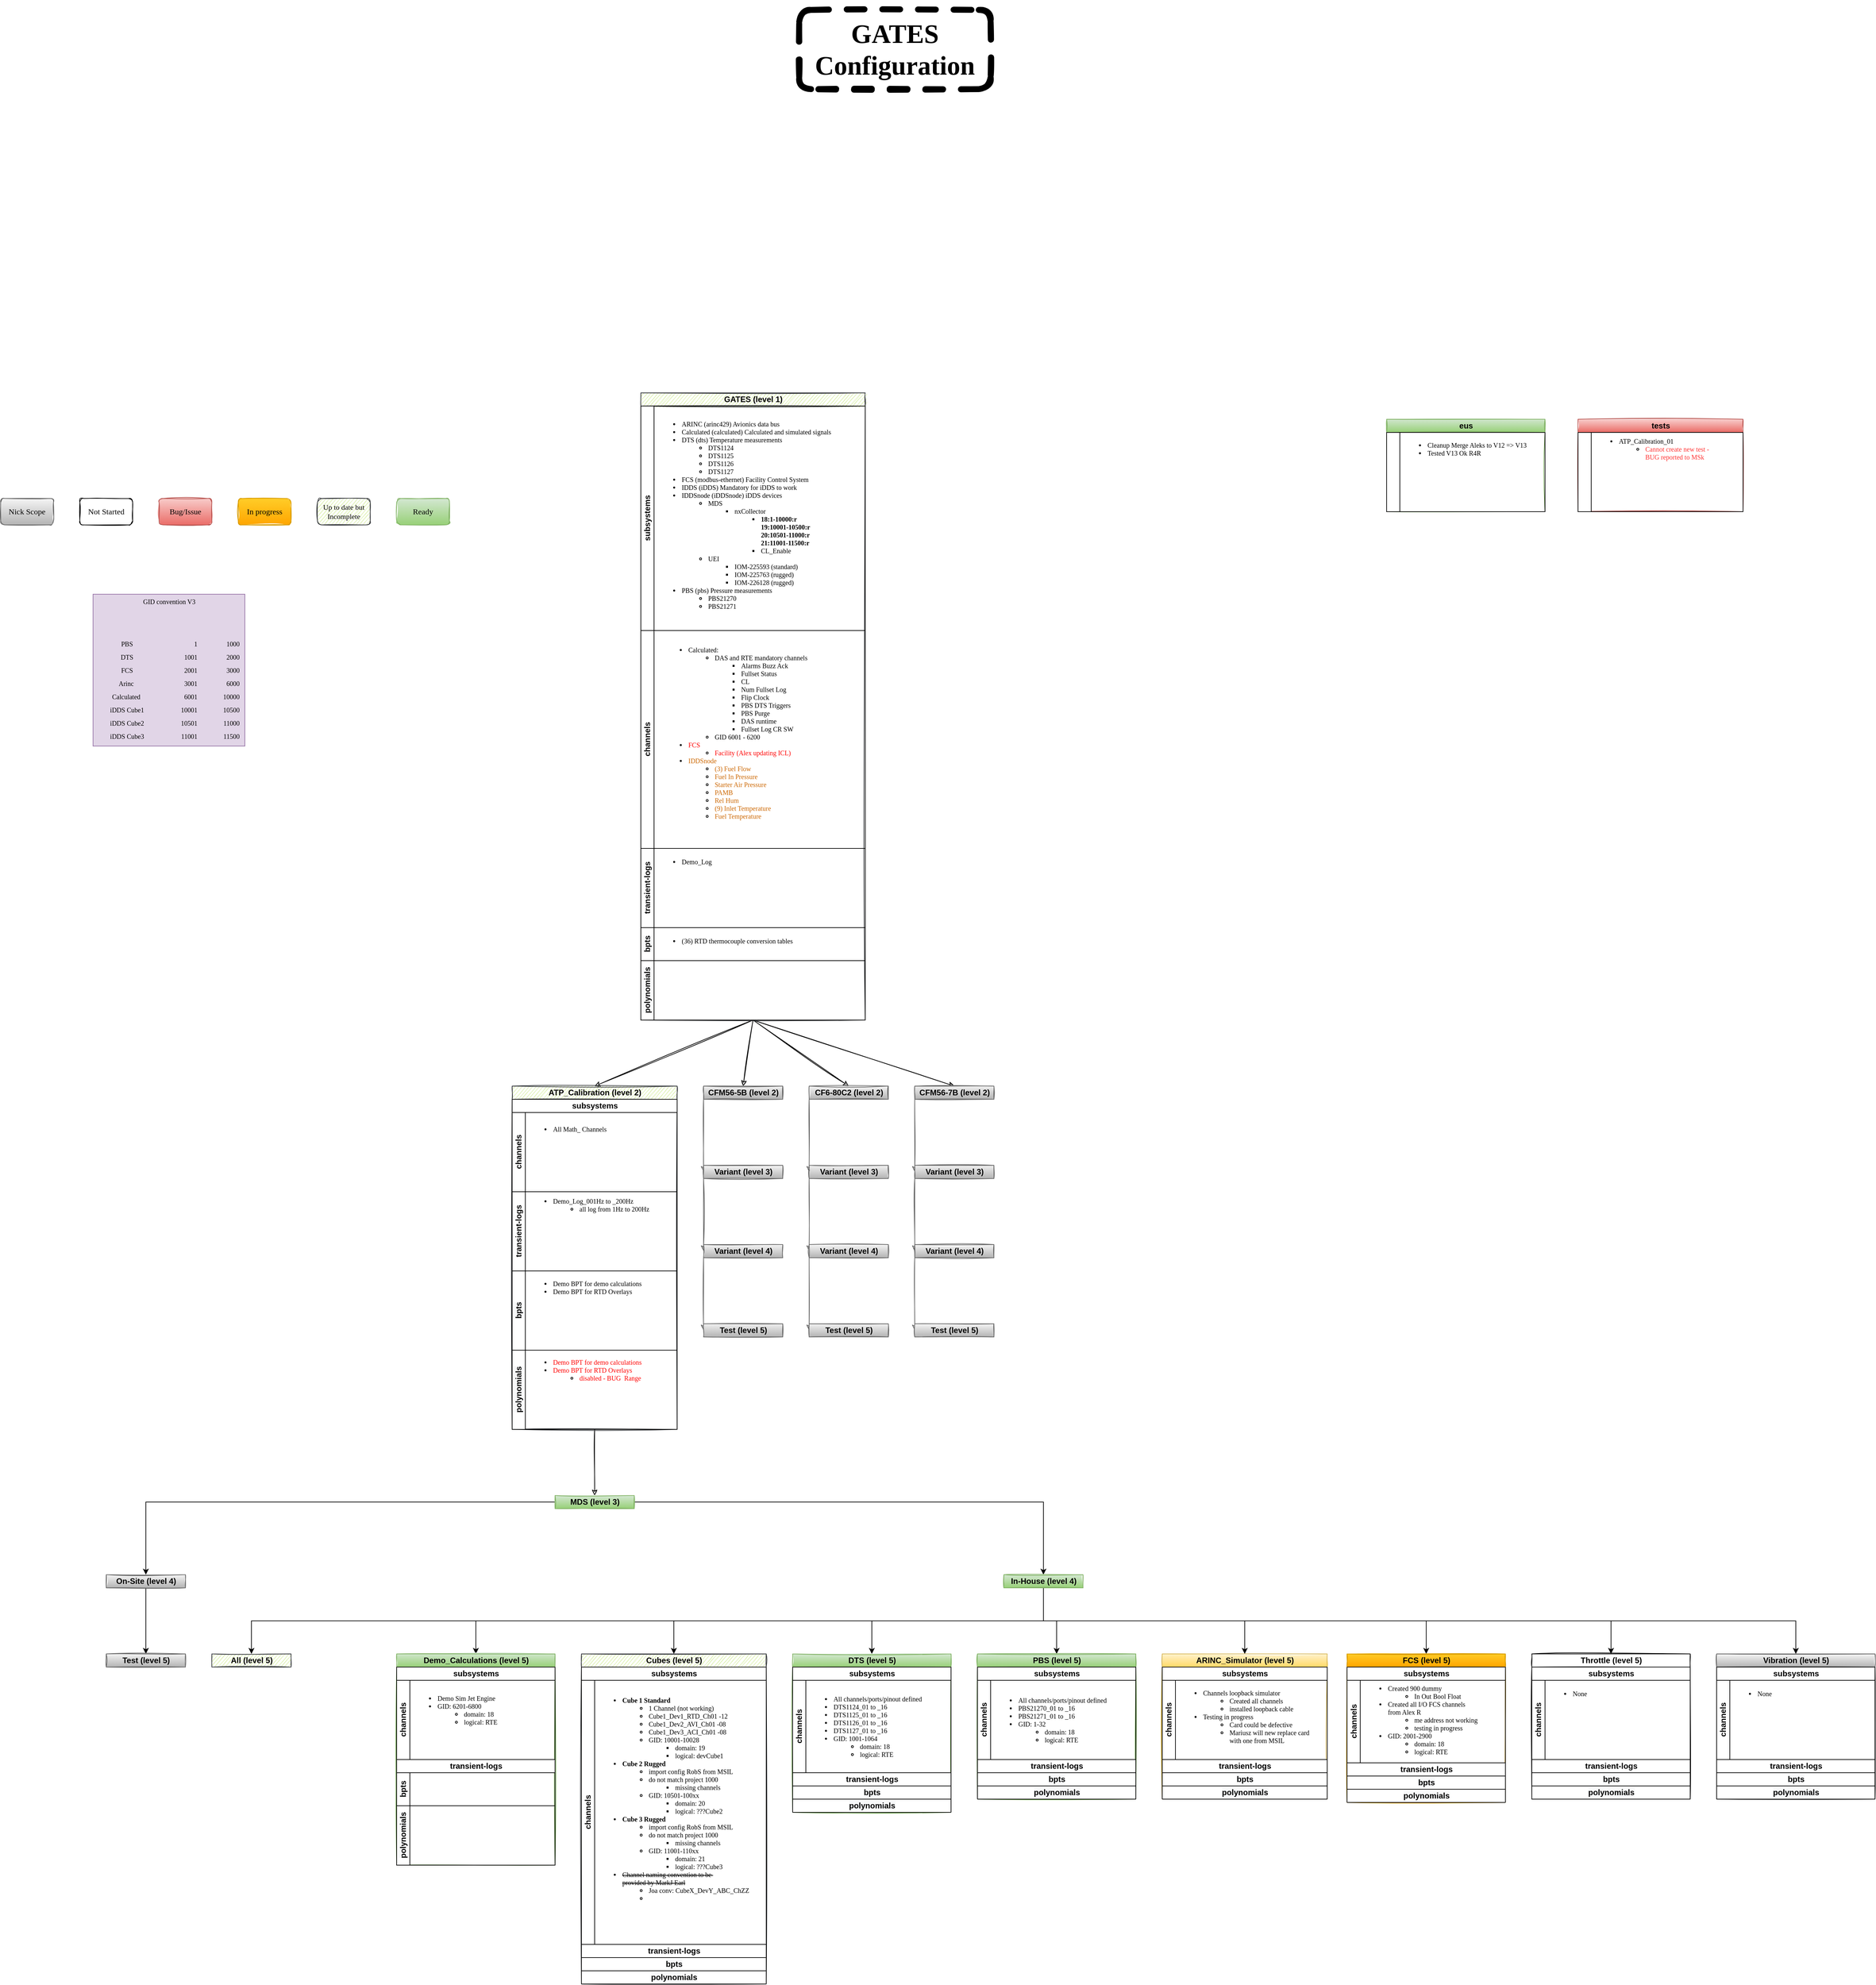<mxfile version="13.7.3" type="github">
  <diagram id="Zq9hnfcXsbe9FfwRNvJQ" name="DIA">
    <mxGraphModel dx="7781" dy="615" grid="1" gridSize="10" guides="1" tooltips="1" connect="1" arrows="1" fold="1" page="1" pageScale="1" pageWidth="1700" pageHeight="1100" math="0" shadow="0">
      <root>
        <mxCell id="0" />
        <mxCell id="1" parent="0" />
        <mxCell id="Wgui1w8sPpxk3eTbF6N7-1" style="edgeStyle=orthogonalEdgeStyle;rounded=0;orthogonalLoop=1;jettySize=auto;html=1;entryX=0.5;entryY=0;entryDx=0;entryDy=0;noEdgeStyle=1;orthogonal=1;sketch=1;sketchStyle=rough;exitX=0.5;exitY=1;exitDx=0;exitDy=0;" parent="1" source="Wgui1w8sPpxk3eTbF6N7-5" target="Wgui1w8sPpxk3eTbF6N7-16" edge="1">
          <mxGeometry relative="1" as="geometry" />
        </mxCell>
        <mxCell id="Wgui1w8sPpxk3eTbF6N7-2" style="edgeStyle=orthogonalEdgeStyle;rounded=0;orthogonalLoop=1;jettySize=auto;html=1;entryX=0.5;entryY=0;entryDx=0;entryDy=0;noEdgeStyle=1;orthogonal=1;sketch=1;sketchStyle=rough;exitX=0.5;exitY=1;exitDx=0;exitDy=0;" parent="1" source="Wgui1w8sPpxk3eTbF6N7-5" target="Wgui1w8sPpxk3eTbF6N7-23" edge="1">
          <mxGeometry relative="1" as="geometry">
            <mxPoint x="-10530" y="-13493.04" as="targetPoint" />
          </mxGeometry>
        </mxCell>
        <mxCell id="Wgui1w8sPpxk3eTbF6N7-3" style="edgeStyle=orthogonalEdgeStyle;rounded=0;orthogonalLoop=1;jettySize=auto;html=1;entryX=0.5;entryY=0;entryDx=0;entryDy=0;noEdgeStyle=1;orthogonal=1;sketch=1;sketchStyle=rough;exitX=0.5;exitY=1;exitDx=0;exitDy=0;" parent="1" source="Wgui1w8sPpxk3eTbF6N7-5" target="Wgui1w8sPpxk3eTbF6N7-93" edge="1">
          <mxGeometry relative="1" as="geometry" />
        </mxCell>
        <mxCell id="Wgui1w8sPpxk3eTbF6N7-4" style="edgeStyle=orthogonalEdgeStyle;rounded=0;orthogonalLoop=1;jettySize=auto;html=1;entryX=0.5;entryY=0;entryDx=0;entryDy=0;noEdgeStyle=1;orthogonal=1;sketch=1;sketchStyle=rough;exitX=0.5;exitY=1;exitDx=0;exitDy=0;" parent="1" source="Wgui1w8sPpxk3eTbF6N7-5" target="Wgui1w8sPpxk3eTbF6N7-100" edge="1">
          <mxGeometry relative="1" as="geometry" />
        </mxCell>
        <mxCell id="Wgui1w8sPpxk3eTbF6N7-15" style="edgeStyle=orthogonalEdgeStyle;rounded=0;orthogonalLoop=1;jettySize=auto;html=1;noEdgeStyle=1;orthogonal=1;sketch=1;sketchStyle=rough;entryX=0.5;entryY=0;entryDx=0;entryDy=0;exitX=0.5;exitY=1;exitDx=0;exitDy=0;" parent="1" source="Wgui1w8sPpxk3eTbF6N7-16" target="Wgui1w8sPpxk3eTbF6N7-30" edge="1">
          <mxGeometry relative="1" as="geometry">
            <mxPoint x="-6420" y="1780" as="sourcePoint" />
          </mxGeometry>
        </mxCell>
        <mxCell id="Wgui1w8sPpxk3eTbF6N7-22" style="edgeStyle=orthogonalEdgeStyle;rounded=0;orthogonalLoop=1;jettySize=auto;html=1;entryX=0;entryY=0.5;entryDx=0;entryDy=0;noEdgeStyle=1;orthogonal=1;sketch=1;sketchStyle=rough;fillColor=#f5f5f5;strokeColor=#666666;gradientColor=#b3b3b3;" parent="1" source="Wgui1w8sPpxk3eTbF6N7-23" target="Wgui1w8sPpxk3eTbF6N7-107" edge="1">
          <mxGeometry relative="1" as="geometry" />
        </mxCell>
        <mxCell id="Wgui1w8sPpxk3eTbF6N7-92" style="edgeStyle=orthogonalEdgeStyle;rounded=0;orthogonalLoop=1;jettySize=auto;html=1;entryX=0;entryY=0.5;entryDx=0;entryDy=0;noEdgeStyle=1;orthogonal=1;sketch=1;sketchStyle=rough;fillColor=#f5f5f5;strokeColor=#666666;gradientColor=#b3b3b3;" parent="1" source="Wgui1w8sPpxk3eTbF6N7-93" target="Wgui1w8sPpxk3eTbF6N7-127" edge="1">
          <mxGeometry relative="1" as="geometry" />
        </mxCell>
        <mxCell id="Wgui1w8sPpxk3eTbF6N7-99" style="edgeStyle=orthogonalEdgeStyle;rounded=0;orthogonalLoop=1;jettySize=auto;html=1;entryX=0;entryY=0.5;entryDx=0;entryDy=0;noEdgeStyle=1;orthogonal=1;sketch=1;sketchStyle=rough;fillColor=#f5f5f5;strokeColor=#666666;gradientColor=#b3b3b3;" parent="1" source="Wgui1w8sPpxk3eTbF6N7-100" target="Wgui1w8sPpxk3eTbF6N7-147" edge="1">
          <mxGeometry relative="1" as="geometry" />
        </mxCell>
        <mxCell id="Wgui1w8sPpxk3eTbF6N7-106" style="edgeStyle=orthogonalEdgeStyle;rounded=0;orthogonalLoop=1;jettySize=auto;html=1;entryX=0;entryY=0.5;entryDx=0;entryDy=0;noEdgeStyle=1;orthogonal=1;sketch=1;sketchStyle=rough;fillColor=#f5f5f5;strokeColor=#666666;gradientColor=#b3b3b3;" parent="1" source="Wgui1w8sPpxk3eTbF6N7-107" target="Wgui1w8sPpxk3eTbF6N7-114" edge="1">
          <mxGeometry relative="1" as="geometry" />
        </mxCell>
        <mxCell id="Wgui1w8sPpxk3eTbF6N7-113" style="edgeStyle=orthogonalEdgeStyle;rounded=0;orthogonalLoop=1;jettySize=auto;html=1;entryX=0;entryY=0.5;entryDx=0;entryDy=0;noEdgeStyle=1;orthogonal=1;sketch=1;sketchStyle=rough;fillColor=#f5f5f5;strokeColor=#666666;gradientColor=#b3b3b3;" parent="1" source="Wgui1w8sPpxk3eTbF6N7-114" target="Wgui1w8sPpxk3eTbF6N7-120" edge="1">
          <mxGeometry relative="1" as="geometry" />
        </mxCell>
        <mxCell id="Wgui1w8sPpxk3eTbF6N7-126" style="edgeStyle=orthogonalEdgeStyle;rounded=0;orthogonalLoop=1;jettySize=auto;html=1;entryX=0;entryY=0.5;entryDx=0;entryDy=0;noEdgeStyle=1;orthogonal=1;sketch=1;sketchStyle=rough;fillColor=#f5f5f5;strokeColor=#666666;gradientColor=#b3b3b3;" parent="1" source="Wgui1w8sPpxk3eTbF6N7-127" target="Wgui1w8sPpxk3eTbF6N7-134" edge="1">
          <mxGeometry relative="1" as="geometry" />
        </mxCell>
        <mxCell id="Wgui1w8sPpxk3eTbF6N7-133" style="edgeStyle=orthogonalEdgeStyle;rounded=0;orthogonalLoop=1;jettySize=auto;html=1;entryX=0;entryY=0.5;entryDx=0;entryDy=0;noEdgeStyle=1;orthogonal=1;sketch=1;sketchStyle=rough;fillColor=#f5f5f5;strokeColor=#666666;gradientColor=#b3b3b3;" parent="1" source="Wgui1w8sPpxk3eTbF6N7-134" target="Wgui1w8sPpxk3eTbF6N7-140" edge="1">
          <mxGeometry relative="1" as="geometry" />
        </mxCell>
        <mxCell id="Wgui1w8sPpxk3eTbF6N7-146" style="edgeStyle=orthogonalEdgeStyle;rounded=0;orthogonalLoop=1;jettySize=auto;html=1;entryX=0;entryY=0.5;entryDx=0;entryDy=0;noEdgeStyle=1;orthogonal=1;sketch=1;sketchStyle=rough;fillColor=#f5f5f5;strokeColor=#666666;gradientColor=#b3b3b3;" parent="1" source="Wgui1w8sPpxk3eTbF6N7-147" target="Wgui1w8sPpxk3eTbF6N7-154" edge="1">
          <mxGeometry relative="1" as="geometry" />
        </mxCell>
        <mxCell id="Wgui1w8sPpxk3eTbF6N7-153" style="edgeStyle=orthogonalEdgeStyle;rounded=0;orthogonalLoop=1;jettySize=auto;html=1;entryX=0;entryY=0.5;entryDx=0;entryDy=0;noEdgeStyle=1;orthogonal=1;sketch=1;sketchStyle=rough;fillColor=#f5f5f5;strokeColor=#666666;gradientColor=#b3b3b3;" parent="1" source="Wgui1w8sPpxk3eTbF6N7-154" target="Wgui1w8sPpxk3eTbF6N7-160" edge="1">
          <mxGeometry relative="1" as="geometry" />
        </mxCell>
        <mxCell id="Wgui1w8sPpxk3eTbF6N7-166" value="GID convention V3&lt;br&gt;&lt;br&gt;&lt;br&gt;&lt;br&gt;&lt;br&gt;&lt;table border=&quot;0&quot; cellpadding=&quot;0&quot; cellspacing=&quot;0&quot; width=&quot;213&quot; style=&quot;border-collapse: collapse ; width: 160pt&quot;&gt; &lt;colgroup&gt;&lt;col width=&quot;85&quot; style=&quot;width: 64pt&quot;&gt;&lt;/colgroup&gt; &lt;colgroup&gt;&lt;col width=&quot;64&quot; span=&quot;2&quot; style=&quot;width: 48pt&quot;&gt;&lt;/colgroup&gt; &lt;tbody&gt;&lt;tr style=&quot;height: 15.0pt&quot;&gt;  &lt;td height=&quot;20&quot; width=&quot;85&quot; style=&quot;height: 15.0pt ; width: 64pt&quot;&gt;PBS&lt;/td&gt;  &lt;td align=&quot;right&quot; width=&quot;64&quot; style=&quot;width: 48pt&quot;&gt;1&lt;/td&gt;  &lt;td align=&quot;right&quot; width=&quot;64&quot; style=&quot;width: 48pt&quot;&gt;1000&lt;/td&gt; &lt;/tr&gt; &lt;tr style=&quot;height: 15.0pt&quot;&gt;  &lt;td height=&quot;20&quot; style=&quot;height: 15.0pt&quot;&gt;DTS&lt;/td&gt;  &lt;td align=&quot;right&quot;&gt;1001&lt;/td&gt;  &lt;td align=&quot;right&quot;&gt;2000&lt;/td&gt; &lt;/tr&gt; &lt;tr style=&quot;height: 15.0pt&quot;&gt;  &lt;td height=&quot;20&quot; style=&quot;height: 15.0pt&quot;&gt;FCS&lt;/td&gt;  &lt;td align=&quot;right&quot;&gt;2001&lt;/td&gt;  &lt;td align=&quot;right&quot;&gt;3000&lt;/td&gt; &lt;/tr&gt; &lt;tr style=&quot;height: 15.0pt&quot;&gt;  &lt;td height=&quot;20&quot; style=&quot;height: 15.0pt&quot;&gt;Arinc&amp;nbsp;&lt;/td&gt;  &lt;td align=&quot;right&quot;&gt;3001&lt;/td&gt;  &lt;td align=&quot;right&quot;&gt;6000&lt;/td&gt; &lt;/tr&gt; &lt;tr style=&quot;height: 15.0pt&quot;&gt;  &lt;td height=&quot;20&quot; style=&quot;height: 15.0pt&quot;&gt;Calculated&amp;nbsp;&lt;/td&gt;  &lt;td align=&quot;right&quot;&gt;6001&lt;/td&gt;  &lt;td align=&quot;right&quot;&gt;10000&lt;/td&gt; &lt;/tr&gt; &lt;tr style=&quot;height: 15.0pt&quot;&gt;  &lt;td height=&quot;20&quot; style=&quot;height: 15.0pt&quot;&gt;iDDS Cube1&lt;/td&gt;  &lt;td align=&quot;right&quot;&gt;10001&lt;/td&gt;  &lt;td align=&quot;right&quot;&gt;10500&lt;/td&gt; &lt;/tr&gt; &lt;tr style=&quot;height: 15.0pt&quot;&gt;  &lt;td height=&quot;20&quot; style=&quot;height: 15.0pt&quot;&gt;iDDS Cube2&lt;/td&gt;  &lt;td align=&quot;right&quot;&gt;10501&lt;/td&gt;  &lt;td align=&quot;right&quot;&gt;11000&lt;/td&gt; &lt;/tr&gt; &lt;tr style=&quot;height: 15.0pt&quot;&gt;  &lt;td height=&quot;20&quot; style=&quot;height: 15.0pt&quot;&gt;iDDS Cube3&lt;/td&gt;  &lt;td align=&quot;right&quot;&gt;11001&lt;/td&gt;  &lt;td align=&quot;right&quot;&gt;11500&lt;/td&gt; &lt;/tr&gt;&lt;/tbody&gt;&lt;/table&gt;" style="text;html=1;align=center;verticalAlign=middle;resizable=0;points=[];autosize=1;fontSize=10;fontFamily=Comic Sans MS;fillColor=#e1d5e7;strokeColor=#9673a6;" parent="1" vertex="1">
          <mxGeometry x="-6310" y="985.0" width="230" height="230" as="geometry" />
        </mxCell>
        <mxCell id="Wgui1w8sPpxk3eTbF6N7-167" value="&lt;h1&gt;GATES Configuration&lt;/h1&gt;" style="text;html=1;fillColor=none;align=center;verticalAlign=middle;whiteSpace=wrap;rounded=1;comic=0;sketch=1;fontFamily=Comic Sans MS;fontSize=20;glass=0;strokeColor=#000000;strokeWidth=9;dashed=1;" parent="1" vertex="1">
          <mxGeometry x="-5240" y="100" width="290" height="120" as="geometry" />
        </mxCell>
        <mxCell id="JqOLdT1LsUDMldBZ7WH4-16" value="In progress" style="rounded=1;whiteSpace=wrap;html=1;gradientColor=#ffa500;fillColor=#ffcd28;strokeColor=#d79b00;sketch=1;fontFamily=Comic Sans MS;" parent="1" vertex="1">
          <mxGeometry x="-6090" y="840" width="80" height="40" as="geometry" />
        </mxCell>
        <mxCell id="JqOLdT1LsUDMldBZ7WH4-17" value="Bug/Issue" style="rounded=1;whiteSpace=wrap;html=1;gradientColor=#ea6b66;fillColor=#f8cecc;strokeColor=#b85450;sketch=1;fontFamily=Comic Sans MS;" parent="1" vertex="1">
          <mxGeometry x="-6210" y="840" width="80" height="40" as="geometry" />
        </mxCell>
        <mxCell id="JqOLdT1LsUDMldBZ7WH4-19" value="Nick Scope" style="rounded=1;whiteSpace=wrap;html=1;gradientColor=#b3b3b3;fillColor=#f5f5f5;strokeColor=#666666;sketch=1;fontFamily=Comic Sans MS;" parent="1" vertex="1">
          <mxGeometry x="-6450" y="840" width="80" height="40" as="geometry" />
        </mxCell>
        <mxCell id="JqOLdT1LsUDMldBZ7WH4-20" value="Ready" style="rounded=1;whiteSpace=wrap;html=1;gradientColor=#97d077;fillColor=#d5e8d4;strokeColor=#82b366;sketch=1;fontFamily=Comic Sans MS;" parent="1" vertex="1">
          <mxGeometry x="-5850" y="840" width="80" height="40" as="geometry" />
        </mxCell>
        <mxCell id="o3g-TnR4sbYDjbQdbGaY-1" value="Up to date but Incomplete" style="rounded=1;whiteSpace=wrap;html=1;fillColor=#cdeb8b;strokeColor=#36393d;sketch=1;fontFamily=Comic Sans MS;fontSize=11;" vertex="1" parent="1">
          <mxGeometry x="-5970" y="840" width="80" height="40" as="geometry" />
        </mxCell>
        <mxCell id="o3g-TnR4sbYDjbQdbGaY-2" value="Not Started" style="rounded=1;whiteSpace=wrap;html=1;sketch=1;fontFamily=Comic Sans MS;" vertex="1" parent="1">
          <mxGeometry x="-6330" y="840" width="80" height="40" as="geometry" />
        </mxCell>
        <mxCell id="Wgui1w8sPpxk3eTbF6N7-5" value="GATES (level 1)" style="swimlane;html=1;childLayout=stackLayout;resizeParent=1;resizeParentMax=0;horizontal=1;startSize=20;horizontalStack=0;sketch=1;sketchStyle=rough;fillColor=#cdeb8b;strokeColor=#36393d;" parent="1" vertex="1">
          <mxGeometry x="-5480" y="680" width="340" height="950" as="geometry">
            <mxRectangle x="-6290" y="680" width="120" height="20" as="alternateBounds" />
          </mxGeometry>
        </mxCell>
        <mxCell id="Wgui1w8sPpxk3eTbF6N7-6" value="subsystems" style="swimlane;html=1;startSize=20;horizontal=0;" parent="Wgui1w8sPpxk3eTbF6N7-5" vertex="1">
          <mxGeometry y="20" width="340" height="340" as="geometry">
            <mxRectangle y="20" width="350" height="20" as="alternateBounds" />
          </mxGeometry>
        </mxCell>
        <mxCell id="Wgui1w8sPpxk3eTbF6N7-7" value="&lt;ul&gt;&lt;li&gt;ARINC (arinc429) Avionics data bus&lt;/li&gt;&lt;li&gt;Calculated (calculated) Calculated and simulated signals&lt;/li&gt;&lt;li&gt;DTS (dts) Temperature measurements&lt;/li&gt;&lt;ul&gt;&lt;li&gt;DTS1124&lt;/li&gt;&lt;li&gt;DTS1125&lt;/li&gt;&lt;li&gt;DTS1126&lt;/li&gt;&lt;li&gt;DTS1127&lt;/li&gt;&lt;/ul&gt;&lt;li&gt;FCS (modbus-ethernet) Facility Control System&lt;/li&gt;&lt;li&gt;IDDS (iDDS) Mandatory for iDDS to work&lt;/li&gt;&lt;li&gt;IDDSnode (iDDSnode) iDDS devices&lt;/li&gt;&lt;ul&gt;&lt;li&gt;&lt;span&gt;MDS&lt;/span&gt;&lt;br&gt;&lt;/li&gt;&lt;ul&gt;&lt;li&gt;&lt;span&gt;nxCollector&lt;/span&gt;&lt;/li&gt;&lt;ul&gt;&lt;li&gt;&lt;span&gt;&lt;b&gt;18:1-10000:r &lt;br&gt;19:10001-10500:r &lt;br&gt;20:10501-11000:r &lt;br&gt;21:11001-11500:r&lt;/b&gt;&lt;br&gt;&lt;/span&gt;&lt;/li&gt;&lt;li&gt;&lt;span&gt;CL_Enable&lt;/span&gt;&lt;/li&gt;&lt;/ul&gt;&lt;/ul&gt;&lt;li&gt;&lt;span&gt;UEI&lt;/span&gt;&lt;/li&gt;&lt;ul&gt;&lt;li&gt;&lt;span&gt;IOM-225593 (standard)&lt;/span&gt;&lt;/li&gt;&lt;li&gt;&lt;span&gt;IOM-225763 (rugged)&lt;/span&gt;&lt;/li&gt;&lt;li&gt;&lt;span&gt;IOM-226128 (rugged)&lt;/span&gt;&lt;/li&gt;&lt;/ul&gt;&lt;/ul&gt;&lt;li&gt;PBS (pbs) Pressure measurements&lt;/li&gt;&lt;ul&gt;&lt;li&gt;PBS21270&lt;/li&gt;&lt;li&gt;PBS21271&lt;/li&gt;&lt;/ul&gt;&lt;/ul&gt;" style="text;align=left;verticalAlign=middle;resizable=0;points=[];autosize=1;fontSize=10;fontFamily=Comic Sans MS;rounded=0;sketch=0;html=1;" parent="Wgui1w8sPpxk3eTbF6N7-6" vertex="1">
          <mxGeometry x="20" y="10" width="310" height="310" as="geometry" />
        </mxCell>
        <mxCell id="Wgui1w8sPpxk3eTbF6N7-8" value="channels" style="swimlane;html=1;startSize=20;horizontal=0;" parent="Wgui1w8sPpxk3eTbF6N7-5" vertex="1">
          <mxGeometry y="360" width="340" height="330" as="geometry">
            <mxRectangle y="140" width="160" height="20" as="alternateBounds" />
          </mxGeometry>
        </mxCell>
        <mxCell id="Wgui1w8sPpxk3eTbF6N7-9" value="&lt;ul&gt;&lt;li&gt;&lt;span&gt;Calculated:&amp;nbsp;&lt;/span&gt;&lt;br&gt;&lt;/li&gt;&lt;ul&gt;&lt;li&gt;DAS and RTE mandatory channels&lt;/li&gt;&lt;ul&gt;&lt;li&gt;&lt;span&gt;Alarms Buzz Ack&lt;/span&gt;&lt;br&gt;&lt;/li&gt;&lt;li&gt;Fullset Status&lt;/li&gt;&lt;li&gt;CL&lt;/li&gt;&lt;li&gt;Num Fullset Log&lt;/li&gt;&lt;li&gt;Flip Clock&lt;/li&gt;&lt;li&gt;PBS DTS Triggers&lt;/li&gt;&lt;li&gt;PBS Purge&lt;/li&gt;&lt;li&gt;DAS runtime&lt;/li&gt;&lt;li&gt;Fullset Log CR SW&lt;/li&gt;&lt;/ul&gt;&lt;li&gt;GID 6001 - 6200&lt;/li&gt;&lt;/ul&gt;&lt;li&gt;&lt;span style=&quot;color: rgb(255 , 0 , 0)&quot;&gt;FCS&lt;/span&gt;&lt;br&gt;&lt;/li&gt;&lt;ul&gt;&lt;li&gt;&lt;font color=&quot;#ff0000&quot;&gt;Facility (Alex updating ICL)&lt;/font&gt;&lt;/li&gt;&lt;/ul&gt;&lt;li&gt;&lt;span&gt;&lt;font color=&quot;#cc6600&quot;&gt;IDDSnode&lt;/font&gt;&lt;/span&gt;&lt;/li&gt;&lt;ul&gt;&lt;li&gt;&lt;span&gt;&lt;font color=&quot;#cc6600&quot;&gt;(3) Fuel Flow&lt;/font&gt;&lt;/span&gt;&lt;/li&gt;&lt;li&gt;&lt;span&gt;&lt;font color=&quot;#cc6600&quot;&gt;Fuel In Pressure&lt;/font&gt;&lt;/span&gt;&lt;/li&gt;&lt;li&gt;&lt;span&gt;&lt;font color=&quot;#cc6600&quot;&gt;Starter Air Pressure&lt;/font&gt;&lt;/span&gt;&lt;/li&gt;&lt;li&gt;&lt;span&gt;&lt;font color=&quot;#cc6600&quot;&gt;PAMB&lt;/font&gt;&lt;/span&gt;&lt;/li&gt;&lt;li&gt;&lt;span&gt;&lt;font color=&quot;#cc6600&quot;&gt;Rel Hum&lt;/font&gt;&lt;/span&gt;&lt;/li&gt;&lt;li&gt;&lt;span&gt;&lt;font color=&quot;#cc6600&quot;&gt;(9) Inlet Temperature&lt;/font&gt;&lt;/span&gt;&lt;/li&gt;&lt;li&gt;&lt;span&gt;&lt;font color=&quot;#cc6600&quot;&gt;Fuel Temperature&lt;/font&gt;&lt;/span&gt;&lt;/li&gt;&lt;/ul&gt;&lt;/ul&gt;" style="text;align=left;verticalAlign=middle;resizable=0;points=[];autosize=1;fontSize=10;fontFamily=Comic Sans MS;rounded=0;sketch=0;html=1;" parent="Wgui1w8sPpxk3eTbF6N7-8" vertex="1">
          <mxGeometry x="30" y="10" width="250" height="290" as="geometry" />
        </mxCell>
        <mxCell id="Wgui1w8sPpxk3eTbF6N7-10" value="transient-logs" style="swimlane;html=1;startSize=20;horizontal=0;" parent="Wgui1w8sPpxk3eTbF6N7-5" vertex="1">
          <mxGeometry y="690" width="340" height="120" as="geometry">
            <mxRectangle y="260" width="160" height="20" as="alternateBounds" />
          </mxGeometry>
        </mxCell>
        <mxCell id="Wgui1w8sPpxk3eTbF6N7-12" value="&lt;ul&gt;&lt;li&gt;Demo_Log&lt;/li&gt;&lt;/ul&gt;" style="text;align=left;verticalAlign=middle;resizable=0;points=[];autosize=1;fontSize=10;fontFamily=Comic Sans MS;rounded=0;sketch=0;html=1;" parent="Wgui1w8sPpxk3eTbF6N7-10" vertex="1">
          <mxGeometry x="20" width="100" height="40" as="geometry" />
        </mxCell>
        <mxCell id="Wgui1w8sPpxk3eTbF6N7-11" value="&lt;span style=&quot;background-color: rgb(248 , 249 , 250)&quot;&gt;bpts&lt;/span&gt;" style="swimlane;html=1;startSize=20;horizontal=0;" parent="Wgui1w8sPpxk3eTbF6N7-5" vertex="1">
          <mxGeometry y="810" width="340" height="50" as="geometry">
            <mxRectangle y="380" width="160" height="20" as="alternateBounds" />
          </mxGeometry>
        </mxCell>
        <mxCell id="Wgui1w8sPpxk3eTbF6N7-14" value="&lt;ul&gt;&lt;li&gt;&lt;span&gt;(36) RTD thermocouple conversion tables&lt;/span&gt;&lt;br&gt;&lt;/li&gt;&lt;/ul&gt;" style="text;align=left;verticalAlign=middle;resizable=0;points=[];autosize=1;fontSize=10;fontFamily=Comic Sans MS;rounded=0;sketch=0;html=1;" parent="Wgui1w8sPpxk3eTbF6N7-11" vertex="1">
          <mxGeometry x="20" width="250" height="40" as="geometry" />
        </mxCell>
        <mxCell id="Wgui1w8sPpxk3eTbF6N7-13" value="&lt;span style=&quot;background-color: rgb(248 , 249 , 250)&quot;&gt;polynomials&lt;/span&gt;" style="swimlane;html=1;startSize=20;horizontal=0;" parent="Wgui1w8sPpxk3eTbF6N7-5" vertex="1">
          <mxGeometry y="860" width="340" height="90" as="geometry">
            <mxRectangle y="550" width="350" height="20" as="alternateBounds" />
          </mxGeometry>
        </mxCell>
        <mxCell id="Wgui1w8sPpxk3eTbF6N7-16" value="ATP_Calibration (level 2)" style="swimlane;html=1;childLayout=stackLayout;resizeParent=1;resizeParentMax=0;horizontal=1;startSize=20;horizontalStack=0;sketch=1;sketchStyle=rough;fillColor=#cdeb8b;strokeColor=#36393d;" parent="1" vertex="1">
          <mxGeometry x="-5675" y="1730" width="250" height="520" as="geometry">
            <mxRectangle x="-6485" y="1710" width="120" height="20" as="alternateBounds" />
          </mxGeometry>
        </mxCell>
        <mxCell id="Wgui1w8sPpxk3eTbF6N7-17" value="subsystems" style="swimlane;html=1;startSize=20;horizontal=0;sketchStyle=rough;" parent="Wgui1w8sPpxk3eTbF6N7-16" vertex="1" collapsed="1">
          <mxGeometry y="20" width="250" height="20" as="geometry">
            <mxRectangle y="20" width="160" height="120" as="alternateBounds" />
          </mxGeometry>
        </mxCell>
        <mxCell id="Wgui1w8sPpxk3eTbF6N7-18" value="channels" style="swimlane;html=1;startSize=20;horizontal=0;sketchStyle=rough;" parent="Wgui1w8sPpxk3eTbF6N7-16" vertex="1">
          <mxGeometry y="40" width="250" height="120" as="geometry">
            <mxRectangle y="40" width="160" height="20" as="alternateBounds" />
          </mxGeometry>
        </mxCell>
        <mxCell id="FcIGjHqDoQgn5boDgz93-2" value="&lt;ul&gt;&lt;li&gt;All Math_ Channels&lt;/li&gt;&lt;/ul&gt;" style="text;align=left;verticalAlign=middle;resizable=0;points=[];autosize=1;fontSize=10;fontFamily=Comic Sans MS;rounded=0;sketch=0;html=1;" parent="Wgui1w8sPpxk3eTbF6N7-18" vertex="1">
          <mxGeometry x="20" y="5" width="150" height="40" as="geometry" />
        </mxCell>
        <mxCell id="Wgui1w8sPpxk3eTbF6N7-19" value="transient-logs" style="swimlane;html=1;startSize=20;horizontal=0;sketchStyle=rough;" parent="Wgui1w8sPpxk3eTbF6N7-16" vertex="1">
          <mxGeometry y="160" width="250" height="120" as="geometry">
            <mxRectangle y="160" width="160" height="20" as="alternateBounds" />
          </mxGeometry>
        </mxCell>
        <mxCell id="FcIGjHqDoQgn5boDgz93-3" value="&lt;ul&gt;&lt;li&gt;Demo_Log_001Hz to _200Hz&lt;/li&gt;&lt;ul&gt;&lt;li&gt;all log from 1Hz to 200Hz&lt;/li&gt;&lt;/ul&gt;&lt;/ul&gt;" style="text;align=left;verticalAlign=middle;resizable=0;points=[];autosize=1;fontSize=10;fontFamily=Comic Sans MS;rounded=0;sketch=0;html=1;" parent="Wgui1w8sPpxk3eTbF6N7-19" vertex="1">
          <mxGeometry x="20" y="-5" width="220" height="50" as="geometry" />
        </mxCell>
        <mxCell id="Wgui1w8sPpxk3eTbF6N7-20" value="&lt;span style=&quot;background-color: rgb(248 , 249 , 250)&quot;&gt;bpts&lt;/span&gt;" style="swimlane;html=1;startSize=20;horizontal=0;sketchStyle=rough;" parent="Wgui1w8sPpxk3eTbF6N7-16" vertex="1">
          <mxGeometry y="280" width="250" height="120" as="geometry">
            <mxRectangle y="280" width="160" height="20" as="alternateBounds" />
          </mxGeometry>
        </mxCell>
        <mxCell id="FcIGjHqDoQgn5boDgz93-1" value="&lt;ul&gt;&lt;li&gt;&lt;span&gt;Demo BPT for demo&amp;nbsp;&lt;/span&gt;calculations&lt;br&gt;&lt;/li&gt;&lt;li&gt;&lt;span&gt;Demo BPT for RTD Overlays&lt;/span&gt;&lt;/li&gt;&lt;/ul&gt;" style="text;align=left;verticalAlign=middle;resizable=0;points=[];autosize=1;fontSize=10;fontFamily=Comic Sans MS;rounded=0;sketch=0;html=1;" parent="Wgui1w8sPpxk3eTbF6N7-20" vertex="1">
          <mxGeometry x="20" width="210" height="50" as="geometry" />
        </mxCell>
        <mxCell id="Wgui1w8sPpxk3eTbF6N7-21" value="&lt;span style=&quot;background-color: rgb(248 , 249 , 250)&quot;&gt;polynomials&lt;/span&gt;" style="swimlane;html=1;startSize=20;horizontal=0;sketchStyle=rough;" parent="Wgui1w8sPpxk3eTbF6N7-16" vertex="1">
          <mxGeometry y="400" width="250" height="120" as="geometry">
            <mxRectangle y="400" width="160" height="20" as="alternateBounds" />
          </mxGeometry>
        </mxCell>
        <mxCell id="JqOLdT1LsUDMldBZ7WH4-18" value="&lt;ul&gt;&lt;li&gt;&lt;font color=&quot;#ff0000&quot;&gt;Demo BPT for demo calculations&lt;/font&gt;&lt;/li&gt;&lt;li&gt;&lt;font color=&quot;#ff0000&quot;&gt;Demo BPT for RTD Overlays&lt;/font&gt;&lt;/li&gt;&lt;ul&gt;&lt;li&gt;&lt;font color=&quot;#ff0000&quot;&gt;disabled - BUG&amp;nbsp; Range&lt;/font&gt;&lt;/li&gt;&lt;/ul&gt;&lt;/ul&gt;" style="text;align=left;verticalAlign=middle;resizable=0;points=[];autosize=1;fontSize=10;fontFamily=Comic Sans MS;rounded=0;sketch=0;html=1;" parent="Wgui1w8sPpxk3eTbF6N7-21" vertex="1">
          <mxGeometry x="20" width="210" height="60" as="geometry" />
        </mxCell>
        <mxCell id="Wgui1w8sPpxk3eTbF6N7-23" value="CFM56-5B (level 2)" style="swimlane;html=1;childLayout=stackLayout;resizeParent=1;resizeParentMax=0;horizontal=1;startSize=20;horizontalStack=0;sketch=1;sketchStyle=rough;fillColor=#f5f5f5;strokeColor=#666666;gradientColor=#b3b3b3;" parent="1" vertex="1" collapsed="1">
          <mxGeometry x="-5385" y="1730" width="120" height="20" as="geometry">
            <mxRectangle x="240" y="720" width="160" height="220" as="alternateBounds" />
          </mxGeometry>
        </mxCell>
        <mxCell id="Wgui1w8sPpxk3eTbF6N7-24" value="subsystems" style="swimlane;html=1;startSize=20;horizontal=0;" parent="Wgui1w8sPpxk3eTbF6N7-23" vertex="1" collapsed="1">
          <mxGeometry y="20" width="120" height="20" as="geometry">
            <mxRectangle y="20" width="160" height="120" as="alternateBounds" />
          </mxGeometry>
        </mxCell>
        <mxCell id="Wgui1w8sPpxk3eTbF6N7-25" value="channels" style="swimlane;html=1;startSize=20;horizontal=0;" parent="Wgui1w8sPpxk3eTbF6N7-23" vertex="1">
          <mxGeometry y="40" width="120" height="120" as="geometry">
            <mxRectangle y="140" width="200" height="20" as="alternateBounds" />
          </mxGeometry>
        </mxCell>
        <mxCell id="Wgui1w8sPpxk3eTbF6N7-26" value="transient-logs" style="swimlane;html=1;startSize=20;horizontal=0;" parent="Wgui1w8sPpxk3eTbF6N7-23" vertex="1" collapsed="1">
          <mxGeometry y="160" width="120" height="20" as="geometry">
            <mxRectangle y="160" width="160" height="120" as="alternateBounds" />
          </mxGeometry>
        </mxCell>
        <mxCell id="Wgui1w8sPpxk3eTbF6N7-27" value="&lt;span style=&quot;background-color: rgb(248 , 249 , 250)&quot;&gt;bpts&lt;/span&gt;" style="swimlane;html=1;startSize=20;horizontal=0;" parent="Wgui1w8sPpxk3eTbF6N7-23" vertex="1" collapsed="1">
          <mxGeometry y="180" width="120" height="20" as="geometry">
            <mxRectangle y="380" width="200" height="120" as="alternateBounds" />
          </mxGeometry>
        </mxCell>
        <mxCell id="Wgui1w8sPpxk3eTbF6N7-28" value="&lt;span style=&quot;background-color: rgb(248 , 249 , 250)&quot;&gt;polynomials&lt;/span&gt;" style="swimlane;html=1;startSize=20;horizontal=0;" parent="Wgui1w8sPpxk3eTbF6N7-23" vertex="1" collapsed="1">
          <mxGeometry y="200" width="120" height="20" as="geometry">
            <mxRectangle y="500" width="200" height="120" as="alternateBounds" />
          </mxGeometry>
        </mxCell>
        <mxCell id="o3g-TnR4sbYDjbQdbGaY-12" style="edgeStyle=orthogonalEdgeStyle;rounded=0;orthogonalLoop=1;jettySize=auto;html=1;fontSize=11;" edge="1" parent="1" source="Wgui1w8sPpxk3eTbF6N7-30" target="JqOLdT1LsUDMldBZ7WH4-1">
          <mxGeometry relative="1" as="geometry" />
        </mxCell>
        <mxCell id="o3g-TnR4sbYDjbQdbGaY-14" style="edgeStyle=orthogonalEdgeStyle;rounded=0;orthogonalLoop=1;jettySize=auto;html=1;fontSize=11;" edge="1" parent="1" source="Wgui1w8sPpxk3eTbF6N7-30" target="Wgui1w8sPpxk3eTbF6N7-42">
          <mxGeometry relative="1" as="geometry" />
        </mxCell>
        <mxCell id="Wgui1w8sPpxk3eTbF6N7-30" value="MDS (level 3)" style="swimlane;html=1;childLayout=stackLayout;resizeParent=1;resizeParentMax=0;horizontal=1;startSize=20;horizontalStack=0;sketch=1;sketchStyle=rough;fillColor=#d5e8d4;strokeColor=#82b366;gradientColor=#97d077;" parent="1" vertex="1" collapsed="1">
          <mxGeometry x="-5610" y="2350" width="120" height="20" as="geometry">
            <mxRectangle x="-6420" y="2310" width="160" height="120" as="alternateBounds" />
          </mxGeometry>
        </mxCell>
        <mxCell id="Wgui1w8sPpxk3eTbF6N7-31" value="subsystems" style="swimlane;html=1;startSize=20;horizontal=0;" parent="Wgui1w8sPpxk3eTbF6N7-30" vertex="1" collapsed="1">
          <mxGeometry y="20" width="120" height="20" as="geometry">
            <mxRectangle y="20" width="160" height="120" as="alternateBounds" />
          </mxGeometry>
        </mxCell>
        <mxCell id="Wgui1w8sPpxk3eTbF6N7-32" value="channels" style="swimlane;html=1;startSize=20;horizontal=0;" parent="Wgui1w8sPpxk3eTbF6N7-30" vertex="1" collapsed="1">
          <mxGeometry y="40" width="120" height="20" as="geometry">
            <mxRectangle y="40" width="160" height="120" as="alternateBounds" />
          </mxGeometry>
        </mxCell>
        <mxCell id="Wgui1w8sPpxk3eTbF6N7-33" value="transient-logs" style="swimlane;html=1;startSize=20;horizontal=0;" parent="Wgui1w8sPpxk3eTbF6N7-30" vertex="1" collapsed="1">
          <mxGeometry y="60" width="120" height="20" as="geometry">
            <mxRectangle y="60" width="160" height="120" as="alternateBounds" />
          </mxGeometry>
        </mxCell>
        <mxCell id="Wgui1w8sPpxk3eTbF6N7-34" value="&lt;span style=&quot;background-color: rgb(248 , 249 , 250)&quot;&gt;bpts&lt;/span&gt;" style="swimlane;html=1;startSize=20;horizontal=0;" parent="Wgui1w8sPpxk3eTbF6N7-30" vertex="1" collapsed="1">
          <mxGeometry y="80" width="120" height="20" as="geometry">
            <mxRectangle y="380" width="200" height="120" as="alternateBounds" />
          </mxGeometry>
        </mxCell>
        <mxCell id="Wgui1w8sPpxk3eTbF6N7-35" value="&lt;span style=&quot;background-color: rgb(248 , 249 , 250)&quot;&gt;polynomials&lt;/span&gt;" style="swimlane;html=1;startSize=20;horizontal=0;" parent="Wgui1w8sPpxk3eTbF6N7-30" vertex="1" collapsed="1">
          <mxGeometry y="100" width="120" height="20" as="geometry">
            <mxRectangle y="500" width="200" height="120" as="alternateBounds" />
          </mxGeometry>
        </mxCell>
        <mxCell id="o3g-TnR4sbYDjbQdbGaY-15" style="edgeStyle=orthogonalEdgeStyle;rounded=0;orthogonalLoop=1;jettySize=auto;html=1;exitX=0.5;exitY=1;exitDx=0;exitDy=0;entryX=0.5;entryY=0;entryDx=0;entryDy=0;fontSize=11;" edge="1" parent="1" source="Wgui1w8sPpxk3eTbF6N7-42" target="lpVOJXxtTSca7659_Pa8-1">
          <mxGeometry relative="1" as="geometry" />
        </mxCell>
        <mxCell id="o3g-TnR4sbYDjbQdbGaY-17" style="edgeStyle=orthogonalEdgeStyle;rounded=0;orthogonalLoop=1;jettySize=auto;html=1;exitX=0.5;exitY=1;exitDx=0;exitDy=0;entryX=0.5;entryY=0;entryDx=0;entryDy=0;fontSize=11;" edge="1" parent="1" source="Wgui1w8sPpxk3eTbF6N7-42" target="Wgui1w8sPpxk3eTbF6N7-48">
          <mxGeometry relative="1" as="geometry" />
        </mxCell>
        <mxCell id="o3g-TnR4sbYDjbQdbGaY-19" style="edgeStyle=orthogonalEdgeStyle;rounded=0;orthogonalLoop=1;jettySize=auto;html=1;exitX=0.5;exitY=1;exitDx=0;exitDy=0;entryX=0.5;entryY=0;entryDx=0;entryDy=0;fontSize=11;" edge="1" parent="1" source="Wgui1w8sPpxk3eTbF6N7-42" target="Wgui1w8sPpxk3eTbF6N7-57">
          <mxGeometry relative="1" as="geometry" />
        </mxCell>
        <mxCell id="o3g-TnR4sbYDjbQdbGaY-20" style="edgeStyle=orthogonalEdgeStyle;rounded=0;orthogonalLoop=1;jettySize=auto;html=1;exitX=0.5;exitY=1;exitDx=0;exitDy=0;entryX=0.5;entryY=0;entryDx=0;entryDy=0;fontSize=11;" edge="1" parent="1" source="Wgui1w8sPpxk3eTbF6N7-42" target="Wgui1w8sPpxk3eTbF6N7-64">
          <mxGeometry relative="1" as="geometry" />
        </mxCell>
        <mxCell id="o3g-TnR4sbYDjbQdbGaY-21" style="edgeStyle=orthogonalEdgeStyle;rounded=0;orthogonalLoop=1;jettySize=auto;html=1;exitX=0.5;exitY=1;exitDx=0;exitDy=0;entryX=0.5;entryY=0;entryDx=0;entryDy=0;fontSize=11;" edge="1" parent="1" source="Wgui1w8sPpxk3eTbF6N7-42" target="Wgui1w8sPpxk3eTbF6N7-71">
          <mxGeometry relative="1" as="geometry" />
        </mxCell>
        <mxCell id="o3g-TnR4sbYDjbQdbGaY-22" style="edgeStyle=orthogonalEdgeStyle;rounded=0;orthogonalLoop=1;jettySize=auto;html=1;exitX=0.5;exitY=1;exitDx=0;exitDy=0;entryX=0.5;entryY=0;entryDx=0;entryDy=0;fontSize=11;" edge="1" parent="1" source="Wgui1w8sPpxk3eTbF6N7-42" target="Wgui1w8sPpxk3eTbF6N7-78">
          <mxGeometry relative="1" as="geometry" />
        </mxCell>
        <mxCell id="o3g-TnR4sbYDjbQdbGaY-23" style="edgeStyle=orthogonalEdgeStyle;rounded=0;orthogonalLoop=1;jettySize=auto;html=1;exitX=0.5;exitY=1;exitDx=0;exitDy=0;entryX=0.5;entryY=0;entryDx=0;entryDy=0;fontSize=11;" edge="1" parent="1" source="Wgui1w8sPpxk3eTbF6N7-42" target="Wgui1w8sPpxk3eTbF6N7-85">
          <mxGeometry relative="1" as="geometry" />
        </mxCell>
        <mxCell id="o3g-TnR4sbYDjbQdbGaY-24" style="edgeStyle=orthogonalEdgeStyle;rounded=0;orthogonalLoop=1;jettySize=auto;html=1;exitX=0.5;exitY=1;exitDx=0;exitDy=0;entryX=0.5;entryY=0;entryDx=0;entryDy=0;fontSize=11;" edge="1" parent="1" source="Wgui1w8sPpxk3eTbF6N7-42" target="o3g-TnR4sbYDjbQdbGaY-3">
          <mxGeometry relative="1" as="geometry" />
        </mxCell>
        <mxCell id="o3g-TnR4sbYDjbQdbGaY-32" style="edgeStyle=orthogonalEdgeStyle;rounded=0;orthogonalLoop=1;jettySize=auto;html=1;exitX=0.5;exitY=1;exitDx=0;exitDy=0;fontSize=11;" edge="1" parent="1" source="Wgui1w8sPpxk3eTbF6N7-42" target="o3g-TnR4sbYDjbQdbGaY-25">
          <mxGeometry relative="1" as="geometry" />
        </mxCell>
        <mxCell id="Wgui1w8sPpxk3eTbF6N7-42" value="In-House (level 4)" style="swimlane;html=1;childLayout=stackLayout;resizeParent=1;resizeParentMax=0;horizontal=1;startSize=20;horizontalStack=0;sketch=1;sketchStyle=rough;gradientColor=#97d077;fillColor=#d5e8d4;strokeColor=#82b366;" parent="1" vertex="1" collapsed="1">
          <mxGeometry x="-4930" y="2470" width="120" height="20" as="geometry">
            <mxRectangle x="670" y="250" width="160" height="120" as="alternateBounds" />
          </mxGeometry>
        </mxCell>
        <mxCell id="Wgui1w8sPpxk3eTbF6N7-43" value="subsystems" style="swimlane;html=1;startSize=20;horizontal=0;" parent="Wgui1w8sPpxk3eTbF6N7-42" vertex="1" collapsed="1">
          <mxGeometry y="20" width="120" height="20" as="geometry">
            <mxRectangle y="20" width="160" height="120" as="alternateBounds" />
          </mxGeometry>
        </mxCell>
        <mxCell id="Wgui1w8sPpxk3eTbF6N7-44" value="channels" style="swimlane;html=1;startSize=20;horizontal=0;" parent="Wgui1w8sPpxk3eTbF6N7-42" vertex="1" collapsed="1">
          <mxGeometry y="40" width="120" height="20" as="geometry">
            <mxRectangle y="40" width="160" height="120" as="alternateBounds" />
          </mxGeometry>
        </mxCell>
        <mxCell id="Wgui1w8sPpxk3eTbF6N7-45" value="transient-logs" style="swimlane;html=1;startSize=20;horizontal=0;" parent="Wgui1w8sPpxk3eTbF6N7-42" vertex="1" collapsed="1">
          <mxGeometry y="60" width="120" height="20" as="geometry">
            <mxRectangle y="60" width="160" height="120" as="alternateBounds" />
          </mxGeometry>
        </mxCell>
        <mxCell id="Wgui1w8sPpxk3eTbF6N7-46" value="&lt;span style=&quot;background-color: rgb(248 , 249 , 250)&quot;&gt;bpts&lt;/span&gt;" style="swimlane;html=1;startSize=20;horizontal=0;" parent="Wgui1w8sPpxk3eTbF6N7-42" vertex="1" collapsed="1">
          <mxGeometry y="80" width="120" height="20" as="geometry">
            <mxRectangle y="380" width="200" height="120" as="alternateBounds" />
          </mxGeometry>
        </mxCell>
        <mxCell id="Wgui1w8sPpxk3eTbF6N7-47" value="&lt;span style=&quot;background-color: rgb(248 , 249 , 250)&quot;&gt;polynomials&lt;/span&gt;" style="swimlane;html=1;startSize=20;horizontal=0;" parent="Wgui1w8sPpxk3eTbF6N7-42" vertex="1" collapsed="1">
          <mxGeometry y="100" width="120" height="20" as="geometry">
            <mxRectangle y="500" width="200" height="120" as="alternateBounds" />
          </mxGeometry>
        </mxCell>
        <mxCell id="Wgui1w8sPpxk3eTbF6N7-48" value="Demo_Calculations (level 5)" style="swimlane;html=1;childLayout=stackLayout;resizeParent=1;resizeParentMax=0;horizontal=1;startSize=20;horizontalStack=0;sketch=1;sketchStyle=rough;rounded=0;gradientColor=#97d077;fillColor=#d5e8d4;strokeColor=#82b366;" parent="1" vertex="1">
          <mxGeometry x="-5850" y="2590" width="240" height="320" as="geometry">
            <mxRectangle x="-8090" y="2510" width="120" height="20" as="alternateBounds" />
          </mxGeometry>
        </mxCell>
        <mxCell id="Wgui1w8sPpxk3eTbF6N7-49" value="subsystems" style="swimlane;html=1;startSize=20;horizontal=0;" parent="Wgui1w8sPpxk3eTbF6N7-48" vertex="1" collapsed="1">
          <mxGeometry y="20" width="240" height="20" as="geometry">
            <mxRectangle y="20" width="160" height="120" as="alternateBounds" />
          </mxGeometry>
        </mxCell>
        <mxCell id="Wgui1w8sPpxk3eTbF6N7-50" value="channels" style="swimlane;html=1;startSize=20;horizontal=0;" parent="Wgui1w8sPpxk3eTbF6N7-48" vertex="1">
          <mxGeometry y="40" width="240" height="120" as="geometry">
            <mxRectangle y="40" width="160" height="20" as="alternateBounds" />
          </mxGeometry>
        </mxCell>
        <mxCell id="Wgui1w8sPpxk3eTbF6N7-51" value="&lt;ul&gt;&lt;li&gt;Demo Sim Jet Engine&lt;/li&gt;&lt;li&gt;&lt;span&gt;GID: 6201-6800&lt;/span&gt;&lt;/li&gt;&lt;ul&gt;&lt;li&gt;domain: 18&lt;/li&gt;&lt;li&gt;logical: RTE&lt;/li&gt;&lt;/ul&gt;&lt;/ul&gt;" style="text;align=left;verticalAlign=middle;resizable=0;points=[];autosize=1;fontSize=10;fontFamily=Comic Sans MS;rounded=0;sketch=0;html=1;comic=0;" parent="Wgui1w8sPpxk3eTbF6N7-50" vertex="1">
          <mxGeometry x="20" y="10.0" width="150" height="70" as="geometry" />
        </mxCell>
        <mxCell id="Wgui1w8sPpxk3eTbF6N7-52" value="transient-logs" style="swimlane;html=1;startSize=20;horizontal=0;" parent="Wgui1w8sPpxk3eTbF6N7-48" vertex="1" collapsed="1">
          <mxGeometry y="160" width="240" height="20" as="geometry">
            <mxRectangle y="60" width="160" height="120" as="alternateBounds" />
          </mxGeometry>
        </mxCell>
        <mxCell id="Wgui1w8sPpxk3eTbF6N7-53" value="&lt;span style=&quot;background-color: rgb(248 , 249 , 250)&quot;&gt;bpts&lt;/span&gt;" style="swimlane;html=1;startSize=20;horizontal=0;" parent="Wgui1w8sPpxk3eTbF6N7-48" vertex="1">
          <mxGeometry y="180" width="240" height="50" as="geometry">
            <mxRectangle y="180" width="240" height="20" as="alternateBounds" />
          </mxGeometry>
        </mxCell>
        <mxCell id="Wgui1w8sPpxk3eTbF6N7-55" value="&lt;span style=&quot;background-color: rgb(248 , 249 , 250)&quot;&gt;polynomials&lt;/span&gt;" style="swimlane;html=1;startSize=20;horizontal=0;" parent="Wgui1w8sPpxk3eTbF6N7-48" vertex="1">
          <mxGeometry y="230" width="240" height="90" as="geometry">
            <mxRectangle y="300" width="240" height="20" as="alternateBounds" />
          </mxGeometry>
        </mxCell>
        <mxCell id="Wgui1w8sPpxk3eTbF6N7-57" value="Cubes (level 5)" style="swimlane;html=1;childLayout=stackLayout;resizeParent=1;resizeParentMax=0;horizontal=1;startSize=20;horizontalStack=0;sketch=1;sketchStyle=rough;fillColor=#cdeb8b;strokeColor=#36393d;" parent="1" vertex="1">
          <mxGeometry x="-5570" y="2590" width="280" height="500" as="geometry">
            <mxRectangle x="-7810" y="2510" width="120" height="20" as="alternateBounds" />
          </mxGeometry>
        </mxCell>
        <mxCell id="Wgui1w8sPpxk3eTbF6N7-58" value="subsystems" style="swimlane;html=1;startSize=20;horizontal=0;" parent="Wgui1w8sPpxk3eTbF6N7-57" vertex="1" collapsed="1">
          <mxGeometry y="20" width="280" height="20" as="geometry">
            <mxRectangle y="20" width="160" height="120" as="alternateBounds" />
          </mxGeometry>
        </mxCell>
        <mxCell id="Wgui1w8sPpxk3eTbF6N7-59" value="channels" style="swimlane;html=1;startSize=20;horizontal=0;" parent="Wgui1w8sPpxk3eTbF6N7-57" vertex="1">
          <mxGeometry y="40" width="280" height="400" as="geometry">
            <mxRectangle y="40" width="160" height="20" as="alternateBounds" />
          </mxGeometry>
        </mxCell>
        <mxCell id="Wgui1w8sPpxk3eTbF6N7-60" value="&lt;ul&gt;&lt;li&gt;&lt;b&gt;Cube 1 Standard&lt;/b&gt;&lt;/li&gt;&lt;ul&gt;&lt;li&gt;1 Channel (not working)&lt;/li&gt;&lt;li&gt;Cube1_Dev1_RTD_Ch01 -12&lt;br&gt;&lt;/li&gt;&lt;li&gt;Cube1_Dev2_AVI_Ch01 -08&lt;br&gt;&lt;/li&gt;&lt;li&gt;Cube1_Dev3_ACI_Ch01 -08&lt;br&gt;&lt;/li&gt;&lt;li&gt;GID: 10001-10028&lt;/li&gt;&lt;ul&gt;&lt;li&gt;domain: 19&lt;/li&gt;&lt;li&gt;logical: devCube1&lt;/li&gt;&lt;/ul&gt;&lt;/ul&gt;&lt;li&gt;&lt;span&gt;&lt;b&gt;Cube 2 Rugged&lt;/b&gt;&lt;/span&gt;&lt;br&gt;&lt;/li&gt;&lt;ul&gt;&lt;li&gt;&lt;span&gt;import config RobS from MSIL&lt;/span&gt;&lt;/li&gt;&lt;li&gt;&lt;span&gt;do not match project 1000&lt;/span&gt;&lt;/li&gt;&lt;ul&gt;&lt;li&gt;&lt;span&gt;missing channels&lt;/span&gt;&lt;/li&gt;&lt;/ul&gt;&lt;li&gt;GID: 10501-100xx&lt;/li&gt;&lt;ul&gt;&lt;li&gt;domain: 20&lt;/li&gt;&lt;li&gt;logical: ???Cube2&lt;/li&gt;&lt;/ul&gt;&lt;/ul&gt;&lt;li&gt;&lt;b&gt;Cube 3 Rugged&lt;/b&gt;&lt;/li&gt;&lt;ul&gt;&lt;li&gt;import config RobS from MSIL&lt;/li&gt;&lt;li&gt;do not match project 1000&lt;/li&gt;&lt;ul&gt;&lt;li&gt;missing channels&lt;/li&gt;&lt;/ul&gt;&lt;li&gt;GID: 11001-110xx&lt;/li&gt;&lt;ul&gt;&lt;li&gt;domain: 21&lt;/li&gt;&lt;li&gt;logical: ???Cube3&lt;/li&gt;&lt;/ul&gt;&lt;/ul&gt;&lt;li&gt;&lt;strike&gt;Channel naming convention to be&amp;nbsp;&lt;br&gt;provided by MarkJ Earl&lt;/strike&gt;&lt;/li&gt;&lt;ul&gt;&lt;li&gt;Joa conv: CubeX_DevY_ABC_ChZZ&lt;/li&gt;&lt;li&gt;&lt;br&gt;&lt;/li&gt;&lt;/ul&gt;&lt;/ul&gt;" style="text;align=left;verticalAlign=middle;resizable=0;points=[];autosize=1;fontSize=10;fontFamily=Comic Sans MS;rounded=0;sketch=0;html=1;" parent="Wgui1w8sPpxk3eTbF6N7-59" vertex="1">
          <mxGeometry x="20" y="10" width="260" height="340" as="geometry" />
        </mxCell>
        <mxCell id="Wgui1w8sPpxk3eTbF6N7-61" value="transient-logs" style="swimlane;html=1;startSize=20;horizontal=0;" parent="Wgui1w8sPpxk3eTbF6N7-57" vertex="1" collapsed="1">
          <mxGeometry y="440" width="280" height="20" as="geometry">
            <mxRectangle y="60" width="160" height="120" as="alternateBounds" />
          </mxGeometry>
        </mxCell>
        <mxCell id="Wgui1w8sPpxk3eTbF6N7-62" value="&lt;span style=&quot;background-color: rgb(248 , 249 , 250)&quot;&gt;bpts&lt;/span&gt;" style="swimlane;html=1;startSize=20;horizontal=0;" parent="Wgui1w8sPpxk3eTbF6N7-57" vertex="1" collapsed="1">
          <mxGeometry y="460" width="280" height="20" as="geometry">
            <mxRectangle y="380" width="200" height="120" as="alternateBounds" />
          </mxGeometry>
        </mxCell>
        <mxCell id="Wgui1w8sPpxk3eTbF6N7-63" value="&lt;span style=&quot;background-color: rgb(248 , 249 , 250)&quot;&gt;polynomials&lt;/span&gt;" style="swimlane;html=1;startSize=20;horizontal=0;" parent="Wgui1w8sPpxk3eTbF6N7-57" vertex="1" collapsed="1">
          <mxGeometry y="480" width="280" height="20" as="geometry">
            <mxRectangle y="500" width="200" height="120" as="alternateBounds" />
          </mxGeometry>
        </mxCell>
        <mxCell id="Wgui1w8sPpxk3eTbF6N7-64" value="DTS (level 5)" style="swimlane;html=1;childLayout=stackLayout;resizeParent=1;resizeParentMax=0;horizontal=1;startSize=20;horizontalStack=0;sketch=1;sketchStyle=rough;gradientColor=#97d077;fillColor=#d5e8d4;strokeColor=#82b366;" parent="1" vertex="1">
          <mxGeometry x="-5250" y="2590" width="240" height="240" as="geometry">
            <mxRectangle x="-7490" y="2510" width="120" height="20" as="alternateBounds" />
          </mxGeometry>
        </mxCell>
        <mxCell id="Wgui1w8sPpxk3eTbF6N7-65" value="subsystems" style="swimlane;html=1;startSize=20;horizontal=0;" parent="Wgui1w8sPpxk3eTbF6N7-64" vertex="1" collapsed="1">
          <mxGeometry y="20" width="240" height="20" as="geometry">
            <mxRectangle y="20" width="160" height="120" as="alternateBounds" />
          </mxGeometry>
        </mxCell>
        <mxCell id="Wgui1w8sPpxk3eTbF6N7-66" value="channels" style="swimlane;html=1;startSize=20;horizontal=0;" parent="Wgui1w8sPpxk3eTbF6N7-64" vertex="1">
          <mxGeometry y="40" width="240" height="140" as="geometry">
            <mxRectangle y="40" width="160" height="20" as="alternateBounds" />
          </mxGeometry>
        </mxCell>
        <mxCell id="Wgui1w8sPpxk3eTbF6N7-67" value="&lt;ul&gt;&lt;li&gt;All channels/ports/pinout defined&lt;/li&gt;&lt;li&gt;DTS1124_01 to _16&lt;/li&gt;&lt;li&gt;DTS1125_01 to _16&lt;/li&gt;&lt;li&gt;DTS1126_01 to _16&lt;/li&gt;&lt;li&gt;DTS1127_01 to _16&lt;/li&gt;&lt;li&gt;GID: 1001-1064&lt;/li&gt;&lt;ul&gt;&lt;li&gt;domain: 18&lt;/li&gt;&lt;li&gt;logical: RTE&lt;/li&gt;&lt;/ul&gt;&lt;/ul&gt;" style="text;align=left;verticalAlign=middle;resizable=0;points=[];autosize=1;fontSize=10;fontFamily=Comic Sans MS;rounded=0;sketch=0;html=1;" parent="Wgui1w8sPpxk3eTbF6N7-66" vertex="1">
          <mxGeometry x="20" y="10" width="210" height="120" as="geometry" />
        </mxCell>
        <mxCell id="Wgui1w8sPpxk3eTbF6N7-68" value="transient-logs" style="swimlane;html=1;startSize=20;horizontal=0;" parent="Wgui1w8sPpxk3eTbF6N7-64" vertex="1" collapsed="1">
          <mxGeometry y="180" width="240" height="20" as="geometry">
            <mxRectangle y="60" width="160" height="120" as="alternateBounds" />
          </mxGeometry>
        </mxCell>
        <mxCell id="Wgui1w8sPpxk3eTbF6N7-69" value="&lt;span style=&quot;background-color: rgb(248 , 249 , 250)&quot;&gt;bpts&lt;/span&gt;" style="swimlane;html=1;startSize=20;horizontal=0;" parent="Wgui1w8sPpxk3eTbF6N7-64" vertex="1" collapsed="1">
          <mxGeometry y="200" width="240" height="20" as="geometry">
            <mxRectangle y="380" width="200" height="120" as="alternateBounds" />
          </mxGeometry>
        </mxCell>
        <mxCell id="Wgui1w8sPpxk3eTbF6N7-70" value="&lt;span style=&quot;background-color: rgb(248 , 249 , 250)&quot;&gt;polynomials&lt;/span&gt;" style="swimlane;html=1;startSize=20;horizontal=0;" parent="Wgui1w8sPpxk3eTbF6N7-64" vertex="1" collapsed="1">
          <mxGeometry y="220" width="240" height="20" as="geometry">
            <mxRectangle y="500" width="200" height="120" as="alternateBounds" />
          </mxGeometry>
        </mxCell>
        <mxCell id="Wgui1w8sPpxk3eTbF6N7-71" value="PBS (level 5)" style="swimlane;html=1;childLayout=stackLayout;resizeParent=1;resizeParentMax=0;horizontal=1;startSize=20;horizontalStack=0;sketch=1;sketchStyle=rough;gradientColor=#97d077;fillColor=#d5e8d4;strokeColor=#82b366;" parent="1" vertex="1">
          <mxGeometry x="-4970" y="2590" width="240" height="220" as="geometry">
            <mxRectangle x="-7210" y="2510" width="240" height="20" as="alternateBounds" />
          </mxGeometry>
        </mxCell>
        <mxCell id="Wgui1w8sPpxk3eTbF6N7-72" value="subsystems" style="swimlane;html=1;startSize=20;horizontal=0;" parent="Wgui1w8sPpxk3eTbF6N7-71" vertex="1" collapsed="1">
          <mxGeometry y="20" width="240" height="20" as="geometry">
            <mxRectangle y="20" width="160" height="120" as="alternateBounds" />
          </mxGeometry>
        </mxCell>
        <mxCell id="Wgui1w8sPpxk3eTbF6N7-73" value="channels" style="swimlane;html=1;startSize=20;horizontal=0;" parent="Wgui1w8sPpxk3eTbF6N7-71" vertex="1">
          <mxGeometry y="40" width="240" height="120" as="geometry">
            <mxRectangle y="40" width="160" height="20" as="alternateBounds" />
          </mxGeometry>
        </mxCell>
        <mxCell id="Wgui1w8sPpxk3eTbF6N7-74" value="&lt;ul&gt;&lt;li&gt;All channels/ports/pinout defined&lt;/li&gt;&lt;li&gt;PBS21270_01 to _16&lt;/li&gt;&lt;li&gt;PBS21271_01 to _16&lt;/li&gt;&lt;li&gt;&lt;span&gt;GID: 1-32&lt;/span&gt;&lt;br&gt;&lt;/li&gt;&lt;ul&gt;&lt;li&gt;domain: 18&lt;/li&gt;&lt;li&gt;logical: RTE&lt;/li&gt;&lt;/ul&gt;&lt;/ul&gt;" style="text;align=left;verticalAlign=middle;resizable=0;points=[];autosize=1;fontSize=10;fontFamily=Comic Sans MS;rounded=0;sketch=0;html=1;" parent="Wgui1w8sPpxk3eTbF6N7-73" vertex="1">
          <mxGeometry x="20" y="10" width="210" height="100" as="geometry" />
        </mxCell>
        <mxCell id="Wgui1w8sPpxk3eTbF6N7-75" value="transient-logs" style="swimlane;html=1;startSize=20;horizontal=0;" parent="Wgui1w8sPpxk3eTbF6N7-71" vertex="1" collapsed="1">
          <mxGeometry y="160" width="240" height="20" as="geometry">
            <mxRectangle y="60" width="160" height="120" as="alternateBounds" />
          </mxGeometry>
        </mxCell>
        <mxCell id="Wgui1w8sPpxk3eTbF6N7-76" value="&lt;span style=&quot;background-color: rgb(248 , 249 , 250)&quot;&gt;bpts&lt;/span&gt;" style="swimlane;html=1;startSize=20;horizontal=0;" parent="Wgui1w8sPpxk3eTbF6N7-71" vertex="1" collapsed="1">
          <mxGeometry y="180" width="240" height="20" as="geometry">
            <mxRectangle y="380" width="200" height="120" as="alternateBounds" />
          </mxGeometry>
        </mxCell>
        <mxCell id="Wgui1w8sPpxk3eTbF6N7-77" value="&lt;span style=&quot;background-color: rgb(248 , 249 , 250)&quot;&gt;polynomials&lt;/span&gt;" style="swimlane;html=1;startSize=20;horizontal=0;" parent="Wgui1w8sPpxk3eTbF6N7-71" vertex="1" collapsed="1">
          <mxGeometry y="200" width="240" height="20" as="geometry">
            <mxRectangle y="500" width="200" height="120" as="alternateBounds" />
          </mxGeometry>
        </mxCell>
        <mxCell id="Wgui1w8sPpxk3eTbF6N7-78" value="ARINC_Simulator (level 5)" style="swimlane;html=1;childLayout=stackLayout;resizeParent=1;resizeParentMax=0;horizontal=1;startSize=20;horizontalStack=0;sketch=1;sketchStyle=rough;gradientColor=#ffd966;fillColor=#fff2cc;strokeColor=#d6b656;" parent="1" vertex="1">
          <mxGeometry x="-4690" y="2590" width="250" height="220" as="geometry">
            <mxRectangle x="-6930" y="2510" width="120" height="20" as="alternateBounds" />
          </mxGeometry>
        </mxCell>
        <mxCell id="Wgui1w8sPpxk3eTbF6N7-79" value="subsystems" style="swimlane;html=1;startSize=20;horizontal=0;" parent="Wgui1w8sPpxk3eTbF6N7-78" vertex="1" collapsed="1">
          <mxGeometry y="20" width="250" height="20" as="geometry">
            <mxRectangle y="20" width="160" height="120" as="alternateBounds" />
          </mxGeometry>
        </mxCell>
        <mxCell id="Wgui1w8sPpxk3eTbF6N7-80" value="channels" style="swimlane;html=1;startSize=20;horizontal=0;" parent="Wgui1w8sPpxk3eTbF6N7-78" vertex="1">
          <mxGeometry y="40" width="250" height="120" as="geometry">
            <mxRectangle y="40" width="160" height="20" as="alternateBounds" />
          </mxGeometry>
        </mxCell>
        <mxCell id="Wgui1w8sPpxk3eTbF6N7-81" value="&lt;ul&gt;&lt;li&gt;Channels loopback simulator&lt;/li&gt;&lt;ul&gt;&lt;li&gt;Created all channels&lt;/li&gt;&lt;li&gt;installed loopback cable&lt;/li&gt;&lt;/ul&gt;&lt;li&gt;&lt;span&gt;Testing in progress&lt;/span&gt;&lt;br&gt;&lt;/li&gt;&lt;ul&gt;&lt;li&gt;&lt;span&gt;Card could be defective&lt;/span&gt;&lt;/li&gt;&lt;li&gt;&lt;span&gt;Mariusz will new replace card &lt;br&gt;with one from MSIL&lt;/span&gt;&lt;/li&gt;&lt;/ul&gt;&lt;/ul&gt;" style="text;align=left;verticalAlign=middle;resizable=0;points=[];autosize=1;fontSize=10;fontFamily=Comic Sans MS;rounded=0;sketch=0;html=1;" parent="Wgui1w8sPpxk3eTbF6N7-80" vertex="1">
          <mxGeometry x="20" width="230" height="110" as="geometry" />
        </mxCell>
        <mxCell id="Wgui1w8sPpxk3eTbF6N7-82" value="transient-logs" style="swimlane;html=1;startSize=20;horizontal=0;" parent="Wgui1w8sPpxk3eTbF6N7-78" vertex="1" collapsed="1">
          <mxGeometry y="160" width="250" height="20" as="geometry">
            <mxRectangle y="60" width="160" height="120" as="alternateBounds" />
          </mxGeometry>
        </mxCell>
        <mxCell id="Wgui1w8sPpxk3eTbF6N7-83" value="&lt;span style=&quot;background-color: rgb(248 , 249 , 250)&quot;&gt;bpts&lt;/span&gt;" style="swimlane;html=1;startSize=20;horizontal=0;" parent="Wgui1w8sPpxk3eTbF6N7-78" vertex="1" collapsed="1">
          <mxGeometry y="180" width="250" height="20" as="geometry">
            <mxRectangle y="380" width="200" height="120" as="alternateBounds" />
          </mxGeometry>
        </mxCell>
        <mxCell id="Wgui1w8sPpxk3eTbF6N7-84" value="&lt;span style=&quot;background-color: rgb(248 , 249 , 250)&quot;&gt;polynomials&lt;/span&gt;" style="swimlane;html=1;startSize=20;horizontal=0;" parent="Wgui1w8sPpxk3eTbF6N7-78" vertex="1" collapsed="1">
          <mxGeometry y="200" width="250" height="20" as="geometry">
            <mxRectangle y="500" width="200" height="120" as="alternateBounds" />
          </mxGeometry>
        </mxCell>
        <mxCell id="Wgui1w8sPpxk3eTbF6N7-85" value="FCS (level 5)" style="swimlane;html=1;childLayout=stackLayout;resizeParent=1;resizeParentMax=0;horizontal=1;startSize=20;horizontalStack=0;sketch=1;sketchStyle=rough;gradientColor=#ffa500;fillColor=#ffcd28;strokeColor=#d79b00;" parent="1" vertex="1">
          <mxGeometry x="-4410" y="2590" width="240" height="225" as="geometry">
            <mxRectangle x="-6650" y="2510" width="120" height="20" as="alternateBounds" />
          </mxGeometry>
        </mxCell>
        <mxCell id="Wgui1w8sPpxk3eTbF6N7-86" value="subsystems" style="swimlane;html=1;startSize=20;horizontal=0;" parent="Wgui1w8sPpxk3eTbF6N7-85" vertex="1" collapsed="1">
          <mxGeometry y="20" width="240" height="20" as="geometry">
            <mxRectangle y="20" width="160" height="120" as="alternateBounds" />
          </mxGeometry>
        </mxCell>
        <mxCell id="Wgui1w8sPpxk3eTbF6N7-87" value="channels" style="swimlane;html=1;startSize=20;horizontal=0;" parent="Wgui1w8sPpxk3eTbF6N7-85" vertex="1">
          <mxGeometry y="40" width="240" height="125" as="geometry">
            <mxRectangle y="40" width="160" height="20" as="alternateBounds" />
          </mxGeometry>
        </mxCell>
        <mxCell id="Wgui1w8sPpxk3eTbF6N7-88" value="&lt;ul&gt;&lt;li&gt;Created 900 dummy&lt;/li&gt;&lt;ul&gt;&lt;li&gt;In Out Bool Float&lt;/li&gt;&lt;/ul&gt;&lt;li&gt;Created all I/O FCS channels &lt;br&gt;from Alex R&lt;/li&gt;&lt;ul&gt;&lt;li&gt;me address not working&lt;/li&gt;&lt;li&gt;testing in progress&lt;/li&gt;&lt;/ul&gt;&lt;li&gt;GID: 2001-2900&lt;br&gt;&lt;/li&gt;&lt;ul&gt;&lt;li&gt;domain: 18&lt;/li&gt;&lt;li&gt;logical: RTE&lt;/li&gt;&lt;/ul&gt;&lt;/ul&gt;" style="text;align=left;verticalAlign=middle;resizable=0;points=[];autosize=1;fontSize=10;fontFamily=Comic Sans MS;rounded=0;sketch=0;html=1;" parent="Wgui1w8sPpxk3eTbF6N7-87" vertex="1">
          <mxGeometry x="20" y="-5" width="210" height="130" as="geometry" />
        </mxCell>
        <mxCell id="Wgui1w8sPpxk3eTbF6N7-89" value="transient-logs" style="swimlane;html=1;startSize=20;horizontal=0;" parent="Wgui1w8sPpxk3eTbF6N7-85" vertex="1" collapsed="1">
          <mxGeometry y="165" width="240" height="20" as="geometry">
            <mxRectangle y="60" width="160" height="120" as="alternateBounds" />
          </mxGeometry>
        </mxCell>
        <mxCell id="Wgui1w8sPpxk3eTbF6N7-90" value="&lt;span style=&quot;background-color: rgb(248 , 249 , 250)&quot;&gt;bpts&lt;/span&gt;" style="swimlane;html=1;startSize=20;horizontal=0;" parent="Wgui1w8sPpxk3eTbF6N7-85" vertex="1" collapsed="1">
          <mxGeometry y="185" width="240" height="20" as="geometry">
            <mxRectangle y="380" width="200" height="120" as="alternateBounds" />
          </mxGeometry>
        </mxCell>
        <mxCell id="Wgui1w8sPpxk3eTbF6N7-91" value="&lt;span style=&quot;background-color: rgb(248 , 249 , 250)&quot;&gt;polynomials&lt;/span&gt;" style="swimlane;html=1;startSize=20;horizontal=0;" parent="Wgui1w8sPpxk3eTbF6N7-85" vertex="1" collapsed="1">
          <mxGeometry y="205" width="240" height="20" as="geometry">
            <mxRectangle y="500" width="200" height="120" as="alternateBounds" />
          </mxGeometry>
        </mxCell>
        <mxCell id="Wgui1w8sPpxk3eTbF6N7-93" value="CFM56-7B (level 2)" style="swimlane;html=1;childLayout=stackLayout;resizeParent=1;resizeParentMax=0;horizontal=1;startSize=20;horizontalStack=0;sketch=1;sketchStyle=rough;fillColor=#f5f5f5;strokeColor=#666666;gradientColor=#b3b3b3;" parent="1" vertex="1" collapsed="1">
          <mxGeometry x="-5065" y="1730" width="120" height="20" as="geometry">
            <mxRectangle x="240" y="720" width="160" height="220" as="alternateBounds" />
          </mxGeometry>
        </mxCell>
        <mxCell id="Wgui1w8sPpxk3eTbF6N7-94" value="subsystems" style="swimlane;html=1;startSize=20;horizontal=0;" parent="Wgui1w8sPpxk3eTbF6N7-93" vertex="1" collapsed="1">
          <mxGeometry y="20" width="120" height="20" as="geometry">
            <mxRectangle y="20" width="160" height="120" as="alternateBounds" />
          </mxGeometry>
        </mxCell>
        <mxCell id="Wgui1w8sPpxk3eTbF6N7-95" value="channels" style="swimlane;html=1;startSize=20;horizontal=0;" parent="Wgui1w8sPpxk3eTbF6N7-93" vertex="1">
          <mxGeometry y="40" width="120" height="120" as="geometry">
            <mxRectangle y="140" width="200" height="20" as="alternateBounds" />
          </mxGeometry>
        </mxCell>
        <mxCell id="Wgui1w8sPpxk3eTbF6N7-96" value="transient-logs" style="swimlane;html=1;startSize=20;horizontal=0;" parent="Wgui1w8sPpxk3eTbF6N7-93" vertex="1" collapsed="1">
          <mxGeometry y="160" width="120" height="20" as="geometry">
            <mxRectangle y="160" width="160" height="120" as="alternateBounds" />
          </mxGeometry>
        </mxCell>
        <mxCell id="Wgui1w8sPpxk3eTbF6N7-97" value="&lt;span style=&quot;background-color: rgb(248 , 249 , 250)&quot;&gt;bpts&lt;/span&gt;" style="swimlane;html=1;startSize=20;horizontal=0;" parent="Wgui1w8sPpxk3eTbF6N7-93" vertex="1" collapsed="1">
          <mxGeometry y="180" width="120" height="20" as="geometry">
            <mxRectangle y="380" width="200" height="120" as="alternateBounds" />
          </mxGeometry>
        </mxCell>
        <mxCell id="Wgui1w8sPpxk3eTbF6N7-98" value="&lt;span style=&quot;background-color: rgb(248 , 249 , 250)&quot;&gt;polynomials&lt;/span&gt;" style="swimlane;html=1;startSize=20;horizontal=0;" parent="Wgui1w8sPpxk3eTbF6N7-93" vertex="1" collapsed="1">
          <mxGeometry y="200" width="120" height="20" as="geometry">
            <mxRectangle y="500" width="200" height="120" as="alternateBounds" />
          </mxGeometry>
        </mxCell>
        <mxCell id="Wgui1w8sPpxk3eTbF6N7-100" value="CF6-80C2 (level 2)" style="swimlane;html=1;childLayout=stackLayout;resizeParent=1;resizeParentMax=0;horizontal=1;startSize=20;horizontalStack=0;sketch=1;sketchStyle=rough;fillColor=#f5f5f5;strokeColor=#666666;gradientColor=#b3b3b3;" parent="1" vertex="1" collapsed="1">
          <mxGeometry x="-5225" y="1730" width="120" height="20" as="geometry">
            <mxRectangle x="240" y="720" width="160" height="220" as="alternateBounds" />
          </mxGeometry>
        </mxCell>
        <mxCell id="Wgui1w8sPpxk3eTbF6N7-101" value="subsystems" style="swimlane;html=1;startSize=20;horizontal=0;" parent="Wgui1w8sPpxk3eTbF6N7-100" vertex="1" collapsed="1">
          <mxGeometry y="20" width="120" height="20" as="geometry">
            <mxRectangle y="20" width="160" height="120" as="alternateBounds" />
          </mxGeometry>
        </mxCell>
        <mxCell id="Wgui1w8sPpxk3eTbF6N7-102" value="channels" style="swimlane;html=1;startSize=20;horizontal=0;" parent="Wgui1w8sPpxk3eTbF6N7-100" vertex="1">
          <mxGeometry y="40" width="120" height="120" as="geometry">
            <mxRectangle y="140" width="200" height="20" as="alternateBounds" />
          </mxGeometry>
        </mxCell>
        <mxCell id="Wgui1w8sPpxk3eTbF6N7-103" value="transient-logs" style="swimlane;html=1;startSize=20;horizontal=0;" parent="Wgui1w8sPpxk3eTbF6N7-100" vertex="1" collapsed="1">
          <mxGeometry y="160" width="120" height="20" as="geometry">
            <mxRectangle y="160" width="160" height="120" as="alternateBounds" />
          </mxGeometry>
        </mxCell>
        <mxCell id="Wgui1w8sPpxk3eTbF6N7-104" value="&lt;span style=&quot;background-color: rgb(248 , 249 , 250)&quot;&gt;bpts&lt;/span&gt;" style="swimlane;html=1;startSize=20;horizontal=0;" parent="Wgui1w8sPpxk3eTbF6N7-100" vertex="1" collapsed="1">
          <mxGeometry y="180" width="120" height="20" as="geometry">
            <mxRectangle y="380" width="200" height="120" as="alternateBounds" />
          </mxGeometry>
        </mxCell>
        <mxCell id="Wgui1w8sPpxk3eTbF6N7-105" value="&lt;span style=&quot;background-color: rgb(248 , 249 , 250)&quot;&gt;polynomials&lt;/span&gt;" style="swimlane;html=1;startSize=20;horizontal=0;" parent="Wgui1w8sPpxk3eTbF6N7-100" vertex="1" collapsed="1">
          <mxGeometry y="200" width="120" height="20" as="geometry">
            <mxRectangle y="500" width="200" height="120" as="alternateBounds" />
          </mxGeometry>
        </mxCell>
        <mxCell id="Wgui1w8sPpxk3eTbF6N7-107" value="Variant (level 3)" style="swimlane;html=1;childLayout=stackLayout;resizeParent=1;resizeParentMax=0;horizontal=1;startSize=20;horizontalStack=0;sketch=1;sketchStyle=rough;fillColor=#f5f5f5;strokeColor=#666666;gradientColor=#b3b3b3;" parent="1" vertex="1" collapsed="1">
          <mxGeometry x="-5385" y="1850" width="120" height="20" as="geometry">
            <mxRectangle x="490" y="250" width="160" height="120" as="alternateBounds" />
          </mxGeometry>
        </mxCell>
        <mxCell id="Wgui1w8sPpxk3eTbF6N7-108" value="subsystems" style="swimlane;html=1;startSize=20;horizontal=0;" parent="Wgui1w8sPpxk3eTbF6N7-107" vertex="1" collapsed="1">
          <mxGeometry y="20" width="120" height="20" as="geometry">
            <mxRectangle y="20" width="160" height="120" as="alternateBounds" />
          </mxGeometry>
        </mxCell>
        <mxCell id="Wgui1w8sPpxk3eTbF6N7-109" value="channels" style="swimlane;html=1;startSize=20;horizontal=0;" parent="Wgui1w8sPpxk3eTbF6N7-107" vertex="1" collapsed="1">
          <mxGeometry y="40" width="120" height="20" as="geometry">
            <mxRectangle y="40" width="160" height="120" as="alternateBounds" />
          </mxGeometry>
        </mxCell>
        <mxCell id="Wgui1w8sPpxk3eTbF6N7-110" value="transient-logs" style="swimlane;html=1;startSize=20;horizontal=0;" parent="Wgui1w8sPpxk3eTbF6N7-107" vertex="1" collapsed="1">
          <mxGeometry y="60" width="120" height="20" as="geometry">
            <mxRectangle y="60" width="160" height="120" as="alternateBounds" />
          </mxGeometry>
        </mxCell>
        <mxCell id="Wgui1w8sPpxk3eTbF6N7-111" value="&lt;span style=&quot;background-color: rgb(248 , 249 , 250)&quot;&gt;bpts&lt;/span&gt;" style="swimlane;html=1;startSize=20;horizontal=0;" parent="Wgui1w8sPpxk3eTbF6N7-107" vertex="1" collapsed="1">
          <mxGeometry y="80" width="120" height="20" as="geometry">
            <mxRectangle y="380" width="200" height="120" as="alternateBounds" />
          </mxGeometry>
        </mxCell>
        <mxCell id="Wgui1w8sPpxk3eTbF6N7-112" value="&lt;span style=&quot;background-color: rgb(248 , 249 , 250)&quot;&gt;polynomials&lt;/span&gt;" style="swimlane;html=1;startSize=20;horizontal=0;" parent="Wgui1w8sPpxk3eTbF6N7-107" vertex="1" collapsed="1">
          <mxGeometry y="100" width="120" height="20" as="geometry">
            <mxRectangle y="500" width="200" height="120" as="alternateBounds" />
          </mxGeometry>
        </mxCell>
        <mxCell id="Wgui1w8sPpxk3eTbF6N7-114" value="Variant (level 4)" style="swimlane;html=1;childLayout=stackLayout;resizeParent=1;resizeParentMax=0;horizontal=1;startSize=20;horizontalStack=0;sketch=1;sketchStyle=rough;fillColor=#f5f5f5;strokeColor=#666666;gradientColor=#b3b3b3;" parent="1" vertex="1" collapsed="1">
          <mxGeometry x="-5385" y="1970" width="120" height="20" as="geometry">
            <mxRectangle x="670" y="250" width="160" height="120" as="alternateBounds" />
          </mxGeometry>
        </mxCell>
        <mxCell id="Wgui1w8sPpxk3eTbF6N7-115" value="subsystems" style="swimlane;html=1;startSize=20;horizontal=0;" parent="Wgui1w8sPpxk3eTbF6N7-114" vertex="1" collapsed="1">
          <mxGeometry y="20" width="120" height="20" as="geometry">
            <mxRectangle y="20" width="160" height="120" as="alternateBounds" />
          </mxGeometry>
        </mxCell>
        <mxCell id="Wgui1w8sPpxk3eTbF6N7-116" value="channels" style="swimlane;html=1;startSize=20;horizontal=0;" parent="Wgui1w8sPpxk3eTbF6N7-114" vertex="1" collapsed="1">
          <mxGeometry y="40" width="120" height="20" as="geometry">
            <mxRectangle y="40" width="160" height="120" as="alternateBounds" />
          </mxGeometry>
        </mxCell>
        <mxCell id="Wgui1w8sPpxk3eTbF6N7-117" value="transient-logs" style="swimlane;html=1;startSize=20;horizontal=0;" parent="Wgui1w8sPpxk3eTbF6N7-114" vertex="1" collapsed="1">
          <mxGeometry y="60" width="120" height="20" as="geometry">
            <mxRectangle y="60" width="160" height="120" as="alternateBounds" />
          </mxGeometry>
        </mxCell>
        <mxCell id="Wgui1w8sPpxk3eTbF6N7-118" value="&lt;span style=&quot;background-color: rgb(248 , 249 , 250)&quot;&gt;bpts&lt;/span&gt;" style="swimlane;html=1;startSize=20;horizontal=0;" parent="Wgui1w8sPpxk3eTbF6N7-114" vertex="1" collapsed="1">
          <mxGeometry y="80" width="120" height="20" as="geometry">
            <mxRectangle y="380" width="200" height="120" as="alternateBounds" />
          </mxGeometry>
        </mxCell>
        <mxCell id="Wgui1w8sPpxk3eTbF6N7-119" value="&lt;span style=&quot;background-color: rgb(248 , 249 , 250)&quot;&gt;polynomials&lt;/span&gt;" style="swimlane;html=1;startSize=20;horizontal=0;" parent="Wgui1w8sPpxk3eTbF6N7-114" vertex="1" collapsed="1">
          <mxGeometry y="100" width="120" height="20" as="geometry">
            <mxRectangle y="500" width="200" height="120" as="alternateBounds" />
          </mxGeometry>
        </mxCell>
        <mxCell id="Wgui1w8sPpxk3eTbF6N7-120" value="Test (level 5)" style="swimlane;html=1;childLayout=stackLayout;resizeParent=1;resizeParentMax=0;horizontal=1;startSize=20;horizontalStack=0;sketch=1;sketchStyle=rough;fillColor=#f5f5f5;strokeColor=#666666;gradientColor=#b3b3b3;" parent="1" vertex="1" collapsed="1">
          <mxGeometry x="-5385" y="2090" width="120" height="20" as="geometry">
            <mxRectangle x="850" y="860" width="160" height="220" as="alternateBounds" />
          </mxGeometry>
        </mxCell>
        <mxCell id="Wgui1w8sPpxk3eTbF6N7-121" value="subsystems" style="swimlane;html=1;startSize=20;horizontal=0;" parent="Wgui1w8sPpxk3eTbF6N7-120" vertex="1" collapsed="1">
          <mxGeometry y="20" width="120" height="20" as="geometry">
            <mxRectangle y="20" width="160" height="120" as="alternateBounds" />
          </mxGeometry>
        </mxCell>
        <mxCell id="Wgui1w8sPpxk3eTbF6N7-122" value="channels" style="swimlane;html=1;startSize=20;horizontal=0;" parent="Wgui1w8sPpxk3eTbF6N7-120" vertex="1">
          <mxGeometry y="40" width="120" height="120" as="geometry">
            <mxRectangle y="40" width="160" height="20" as="alternateBounds" />
          </mxGeometry>
        </mxCell>
        <mxCell id="Wgui1w8sPpxk3eTbF6N7-123" value="transient-logs" style="swimlane;html=1;startSize=20;horizontal=0;" parent="Wgui1w8sPpxk3eTbF6N7-120" vertex="1" collapsed="1">
          <mxGeometry y="160" width="120" height="20" as="geometry">
            <mxRectangle y="60" width="160" height="120" as="alternateBounds" />
          </mxGeometry>
        </mxCell>
        <mxCell id="Wgui1w8sPpxk3eTbF6N7-124" value="&lt;span style=&quot;background-color: rgb(248 , 249 , 250)&quot;&gt;bpts&lt;/span&gt;" style="swimlane;html=1;startSize=20;horizontal=0;" parent="Wgui1w8sPpxk3eTbF6N7-120" vertex="1" collapsed="1">
          <mxGeometry y="180" width="120" height="20" as="geometry">
            <mxRectangle y="380" width="200" height="120" as="alternateBounds" />
          </mxGeometry>
        </mxCell>
        <mxCell id="Wgui1w8sPpxk3eTbF6N7-125" value="&lt;span style=&quot;background-color: rgb(248 , 249 , 250)&quot;&gt;polynomials&lt;/span&gt;" style="swimlane;html=1;startSize=20;horizontal=0;" parent="Wgui1w8sPpxk3eTbF6N7-120" vertex="1" collapsed="1">
          <mxGeometry y="200" width="120" height="20" as="geometry">
            <mxRectangle y="500" width="200" height="120" as="alternateBounds" />
          </mxGeometry>
        </mxCell>
        <mxCell id="Wgui1w8sPpxk3eTbF6N7-127" value="Variant (level 3)" style="swimlane;html=1;childLayout=stackLayout;resizeParent=1;resizeParentMax=0;horizontal=1;startSize=20;horizontalStack=0;sketch=1;sketchStyle=rough;fillColor=#f5f5f5;strokeColor=#666666;gradientColor=#b3b3b3;" parent="1" vertex="1" collapsed="1">
          <mxGeometry x="-5065" y="1850" width="120" height="20" as="geometry">
            <mxRectangle x="490" y="250" width="160" height="120" as="alternateBounds" />
          </mxGeometry>
        </mxCell>
        <mxCell id="Wgui1w8sPpxk3eTbF6N7-128" value="subsystems" style="swimlane;html=1;startSize=20;horizontal=0;" parent="Wgui1w8sPpxk3eTbF6N7-127" vertex="1" collapsed="1">
          <mxGeometry y="20" width="120" height="20" as="geometry">
            <mxRectangle y="20" width="160" height="120" as="alternateBounds" />
          </mxGeometry>
        </mxCell>
        <mxCell id="Wgui1w8sPpxk3eTbF6N7-129" value="channels" style="swimlane;html=1;startSize=20;horizontal=0;" parent="Wgui1w8sPpxk3eTbF6N7-127" vertex="1" collapsed="1">
          <mxGeometry y="40" width="120" height="20" as="geometry">
            <mxRectangle y="40" width="160" height="120" as="alternateBounds" />
          </mxGeometry>
        </mxCell>
        <mxCell id="Wgui1w8sPpxk3eTbF6N7-130" value="transient-logs" style="swimlane;html=1;startSize=20;horizontal=0;" parent="Wgui1w8sPpxk3eTbF6N7-127" vertex="1" collapsed="1">
          <mxGeometry y="60" width="120" height="20" as="geometry">
            <mxRectangle y="60" width="160" height="120" as="alternateBounds" />
          </mxGeometry>
        </mxCell>
        <mxCell id="Wgui1w8sPpxk3eTbF6N7-131" value="&lt;span style=&quot;background-color: rgb(248 , 249 , 250)&quot;&gt;bpts&lt;/span&gt;" style="swimlane;html=1;startSize=20;horizontal=0;" parent="Wgui1w8sPpxk3eTbF6N7-127" vertex="1" collapsed="1">
          <mxGeometry y="80" width="120" height="20" as="geometry">
            <mxRectangle y="380" width="200" height="120" as="alternateBounds" />
          </mxGeometry>
        </mxCell>
        <mxCell id="Wgui1w8sPpxk3eTbF6N7-132" value="&lt;span style=&quot;background-color: rgb(248 , 249 , 250)&quot;&gt;polynomials&lt;/span&gt;" style="swimlane;html=1;startSize=20;horizontal=0;" parent="Wgui1w8sPpxk3eTbF6N7-127" vertex="1" collapsed="1">
          <mxGeometry y="100" width="120" height="20" as="geometry">
            <mxRectangle y="500" width="200" height="120" as="alternateBounds" />
          </mxGeometry>
        </mxCell>
        <mxCell id="Wgui1w8sPpxk3eTbF6N7-134" value="Variant (level 4)" style="swimlane;html=1;childLayout=stackLayout;resizeParent=1;resizeParentMax=0;horizontal=1;startSize=20;horizontalStack=0;sketch=1;sketchStyle=rough;fillColor=#f5f5f5;strokeColor=#666666;gradientColor=#b3b3b3;" parent="1" vertex="1" collapsed="1">
          <mxGeometry x="-5065" y="1970" width="120" height="20" as="geometry">
            <mxRectangle x="670" y="250" width="160" height="120" as="alternateBounds" />
          </mxGeometry>
        </mxCell>
        <mxCell id="Wgui1w8sPpxk3eTbF6N7-135" value="subsystems" style="swimlane;html=1;startSize=20;horizontal=0;" parent="Wgui1w8sPpxk3eTbF6N7-134" vertex="1" collapsed="1">
          <mxGeometry y="20" width="120" height="20" as="geometry">
            <mxRectangle y="20" width="160" height="120" as="alternateBounds" />
          </mxGeometry>
        </mxCell>
        <mxCell id="Wgui1w8sPpxk3eTbF6N7-136" value="channels" style="swimlane;html=1;startSize=20;horizontal=0;" parent="Wgui1w8sPpxk3eTbF6N7-134" vertex="1" collapsed="1">
          <mxGeometry y="40" width="120" height="20" as="geometry">
            <mxRectangle y="40" width="160" height="120" as="alternateBounds" />
          </mxGeometry>
        </mxCell>
        <mxCell id="Wgui1w8sPpxk3eTbF6N7-137" value="transient-logs" style="swimlane;html=1;startSize=20;horizontal=0;" parent="Wgui1w8sPpxk3eTbF6N7-134" vertex="1" collapsed="1">
          <mxGeometry y="60" width="120" height="20" as="geometry">
            <mxRectangle y="60" width="160" height="120" as="alternateBounds" />
          </mxGeometry>
        </mxCell>
        <mxCell id="Wgui1w8sPpxk3eTbF6N7-138" value="&lt;span style=&quot;background-color: rgb(248 , 249 , 250)&quot;&gt;bpts&lt;/span&gt;" style="swimlane;html=1;startSize=20;horizontal=0;" parent="Wgui1w8sPpxk3eTbF6N7-134" vertex="1" collapsed="1">
          <mxGeometry y="80" width="120" height="20" as="geometry">
            <mxRectangle y="380" width="200" height="120" as="alternateBounds" />
          </mxGeometry>
        </mxCell>
        <mxCell id="Wgui1w8sPpxk3eTbF6N7-139" value="&lt;span style=&quot;background-color: rgb(248 , 249 , 250)&quot;&gt;polynomials&lt;/span&gt;" style="swimlane;html=1;startSize=20;horizontal=0;" parent="Wgui1w8sPpxk3eTbF6N7-134" vertex="1" collapsed="1">
          <mxGeometry y="100" width="120" height="20" as="geometry">
            <mxRectangle y="500" width="200" height="120" as="alternateBounds" />
          </mxGeometry>
        </mxCell>
        <mxCell id="Wgui1w8sPpxk3eTbF6N7-140" value="Test (level 5)" style="swimlane;html=1;childLayout=stackLayout;resizeParent=1;resizeParentMax=0;horizontal=1;startSize=20;horizontalStack=0;sketch=1;sketchStyle=rough;fillColor=#f5f5f5;strokeColor=#666666;gradientColor=#b3b3b3;" parent="1" vertex="1" collapsed="1">
          <mxGeometry x="-5065" y="2090" width="120" height="20" as="geometry">
            <mxRectangle x="850" y="860" width="160" height="220" as="alternateBounds" />
          </mxGeometry>
        </mxCell>
        <mxCell id="Wgui1w8sPpxk3eTbF6N7-141" value="subsystems" style="swimlane;html=1;startSize=20;horizontal=0;" parent="Wgui1w8sPpxk3eTbF6N7-140" vertex="1" collapsed="1">
          <mxGeometry y="20" width="120" height="20" as="geometry">
            <mxRectangle y="20" width="160" height="120" as="alternateBounds" />
          </mxGeometry>
        </mxCell>
        <mxCell id="Wgui1w8sPpxk3eTbF6N7-142" value="channels" style="swimlane;html=1;startSize=20;horizontal=0;" parent="Wgui1w8sPpxk3eTbF6N7-140" vertex="1">
          <mxGeometry y="40" width="120" height="120" as="geometry">
            <mxRectangle y="40" width="160" height="20" as="alternateBounds" />
          </mxGeometry>
        </mxCell>
        <mxCell id="Wgui1w8sPpxk3eTbF6N7-143" value="transient-logs" style="swimlane;html=1;startSize=20;horizontal=0;" parent="Wgui1w8sPpxk3eTbF6N7-140" vertex="1" collapsed="1">
          <mxGeometry y="160" width="120" height="20" as="geometry">
            <mxRectangle y="60" width="160" height="120" as="alternateBounds" />
          </mxGeometry>
        </mxCell>
        <mxCell id="Wgui1w8sPpxk3eTbF6N7-144" value="&lt;span style=&quot;background-color: rgb(248 , 249 , 250)&quot;&gt;bpts&lt;/span&gt;" style="swimlane;html=1;startSize=20;horizontal=0;" parent="Wgui1w8sPpxk3eTbF6N7-140" vertex="1" collapsed="1">
          <mxGeometry y="180" width="120" height="20" as="geometry">
            <mxRectangle y="380" width="200" height="120" as="alternateBounds" />
          </mxGeometry>
        </mxCell>
        <mxCell id="Wgui1w8sPpxk3eTbF6N7-145" value="&lt;span style=&quot;background-color: rgb(248 , 249 , 250)&quot;&gt;polynomials&lt;/span&gt;" style="swimlane;html=1;startSize=20;horizontal=0;" parent="Wgui1w8sPpxk3eTbF6N7-140" vertex="1" collapsed="1">
          <mxGeometry y="200" width="120" height="20" as="geometry">
            <mxRectangle y="500" width="200" height="120" as="alternateBounds" />
          </mxGeometry>
        </mxCell>
        <mxCell id="Wgui1w8sPpxk3eTbF6N7-147" value="Variant (level 3)" style="swimlane;html=1;childLayout=stackLayout;resizeParent=1;resizeParentMax=0;horizontal=1;startSize=20;horizontalStack=0;sketch=1;sketchStyle=rough;fillColor=#f5f5f5;strokeColor=#666666;gradientColor=#b3b3b3;" parent="1" vertex="1" collapsed="1">
          <mxGeometry x="-5225" y="1850" width="120" height="20" as="geometry">
            <mxRectangle x="490" y="250" width="160" height="120" as="alternateBounds" />
          </mxGeometry>
        </mxCell>
        <mxCell id="Wgui1w8sPpxk3eTbF6N7-148" value="subsystems" style="swimlane;html=1;startSize=20;horizontal=0;" parent="Wgui1w8sPpxk3eTbF6N7-147" vertex="1" collapsed="1">
          <mxGeometry y="20" width="120" height="20" as="geometry">
            <mxRectangle y="20" width="160" height="120" as="alternateBounds" />
          </mxGeometry>
        </mxCell>
        <mxCell id="Wgui1w8sPpxk3eTbF6N7-149" value="channels" style="swimlane;html=1;startSize=20;horizontal=0;" parent="Wgui1w8sPpxk3eTbF6N7-147" vertex="1" collapsed="1">
          <mxGeometry y="40" width="120" height="20" as="geometry">
            <mxRectangle y="40" width="160" height="120" as="alternateBounds" />
          </mxGeometry>
        </mxCell>
        <mxCell id="Wgui1w8sPpxk3eTbF6N7-150" value="transient-logs" style="swimlane;html=1;startSize=20;horizontal=0;" parent="Wgui1w8sPpxk3eTbF6N7-147" vertex="1" collapsed="1">
          <mxGeometry y="60" width="120" height="20" as="geometry">
            <mxRectangle y="60" width="160" height="120" as="alternateBounds" />
          </mxGeometry>
        </mxCell>
        <mxCell id="Wgui1w8sPpxk3eTbF6N7-151" value="&lt;span style=&quot;background-color: rgb(248 , 249 , 250)&quot;&gt;bpts&lt;/span&gt;" style="swimlane;html=1;startSize=20;horizontal=0;" parent="Wgui1w8sPpxk3eTbF6N7-147" vertex="1" collapsed="1">
          <mxGeometry y="80" width="120" height="20" as="geometry">
            <mxRectangle y="380" width="200" height="120" as="alternateBounds" />
          </mxGeometry>
        </mxCell>
        <mxCell id="Wgui1w8sPpxk3eTbF6N7-152" value="&lt;span style=&quot;background-color: rgb(248 , 249 , 250)&quot;&gt;polynomials&lt;/span&gt;" style="swimlane;html=1;startSize=20;horizontal=0;" parent="Wgui1w8sPpxk3eTbF6N7-147" vertex="1" collapsed="1">
          <mxGeometry y="100" width="120" height="20" as="geometry">
            <mxRectangle y="500" width="200" height="120" as="alternateBounds" />
          </mxGeometry>
        </mxCell>
        <mxCell id="Wgui1w8sPpxk3eTbF6N7-154" value="Variant (level 4)" style="swimlane;html=1;childLayout=stackLayout;resizeParent=1;resizeParentMax=0;horizontal=1;startSize=20;horizontalStack=0;sketch=1;sketchStyle=rough;fillColor=#f5f5f5;strokeColor=#666666;gradientColor=#b3b3b3;" parent="1" vertex="1" collapsed="1">
          <mxGeometry x="-5225" y="1970" width="120" height="20" as="geometry">
            <mxRectangle x="670" y="250" width="160" height="120" as="alternateBounds" />
          </mxGeometry>
        </mxCell>
        <mxCell id="Wgui1w8sPpxk3eTbF6N7-155" value="subsystems" style="swimlane;html=1;startSize=20;horizontal=0;" parent="Wgui1w8sPpxk3eTbF6N7-154" vertex="1" collapsed="1">
          <mxGeometry y="20" width="120" height="20" as="geometry">
            <mxRectangle y="20" width="160" height="120" as="alternateBounds" />
          </mxGeometry>
        </mxCell>
        <mxCell id="Wgui1w8sPpxk3eTbF6N7-156" value="channels" style="swimlane;html=1;startSize=20;horizontal=0;" parent="Wgui1w8sPpxk3eTbF6N7-154" vertex="1" collapsed="1">
          <mxGeometry y="40" width="120" height="20" as="geometry">
            <mxRectangle y="40" width="160" height="120" as="alternateBounds" />
          </mxGeometry>
        </mxCell>
        <mxCell id="Wgui1w8sPpxk3eTbF6N7-157" value="transient-logs" style="swimlane;html=1;startSize=20;horizontal=0;" parent="Wgui1w8sPpxk3eTbF6N7-154" vertex="1" collapsed="1">
          <mxGeometry y="60" width="120" height="20" as="geometry">
            <mxRectangle y="60" width="160" height="120" as="alternateBounds" />
          </mxGeometry>
        </mxCell>
        <mxCell id="Wgui1w8sPpxk3eTbF6N7-158" value="&lt;span style=&quot;background-color: rgb(248 , 249 , 250)&quot;&gt;bpts&lt;/span&gt;" style="swimlane;html=1;startSize=20;horizontal=0;" parent="Wgui1w8sPpxk3eTbF6N7-154" vertex="1" collapsed="1">
          <mxGeometry y="80" width="120" height="20" as="geometry">
            <mxRectangle y="380" width="200" height="120" as="alternateBounds" />
          </mxGeometry>
        </mxCell>
        <mxCell id="Wgui1w8sPpxk3eTbF6N7-159" value="&lt;span style=&quot;background-color: rgb(248 , 249 , 250)&quot;&gt;polynomials&lt;/span&gt;" style="swimlane;html=1;startSize=20;horizontal=0;" parent="Wgui1w8sPpxk3eTbF6N7-154" vertex="1" collapsed="1">
          <mxGeometry y="100" width="120" height="20" as="geometry">
            <mxRectangle y="500" width="200" height="120" as="alternateBounds" />
          </mxGeometry>
        </mxCell>
        <mxCell id="Wgui1w8sPpxk3eTbF6N7-160" value="Test (level 5)" style="swimlane;html=1;childLayout=stackLayout;resizeParent=1;resizeParentMax=0;horizontal=1;startSize=20;horizontalStack=0;sketch=1;sketchStyle=rough;fillColor=#f5f5f5;strokeColor=#666666;gradientColor=#b3b3b3;" parent="1" vertex="1" collapsed="1">
          <mxGeometry x="-5225" y="2090" width="120" height="20" as="geometry">
            <mxRectangle x="850" y="860" width="160" height="220" as="alternateBounds" />
          </mxGeometry>
        </mxCell>
        <mxCell id="Wgui1w8sPpxk3eTbF6N7-161" value="subsystems" style="swimlane;html=1;startSize=20;horizontal=0;" parent="Wgui1w8sPpxk3eTbF6N7-160" vertex="1" collapsed="1">
          <mxGeometry y="20" width="120" height="20" as="geometry">
            <mxRectangle y="20" width="160" height="120" as="alternateBounds" />
          </mxGeometry>
        </mxCell>
        <mxCell id="Wgui1w8sPpxk3eTbF6N7-162" value="channels" style="swimlane;html=1;startSize=20;horizontal=0;" parent="Wgui1w8sPpxk3eTbF6N7-160" vertex="1">
          <mxGeometry y="40" width="120" height="120" as="geometry">
            <mxRectangle y="40" width="160" height="20" as="alternateBounds" />
          </mxGeometry>
        </mxCell>
        <mxCell id="Wgui1w8sPpxk3eTbF6N7-163" value="transient-logs" style="swimlane;html=1;startSize=20;horizontal=0;" parent="Wgui1w8sPpxk3eTbF6N7-160" vertex="1" collapsed="1">
          <mxGeometry y="160" width="120" height="20" as="geometry">
            <mxRectangle y="60" width="160" height="120" as="alternateBounds" />
          </mxGeometry>
        </mxCell>
        <mxCell id="Wgui1w8sPpxk3eTbF6N7-164" value="&lt;span style=&quot;background-color: rgb(248 , 249 , 250)&quot;&gt;bpts&lt;/span&gt;" style="swimlane;html=1;startSize=20;horizontal=0;" parent="Wgui1w8sPpxk3eTbF6N7-160" vertex="1" collapsed="1">
          <mxGeometry y="180" width="120" height="20" as="geometry">
            <mxRectangle y="380" width="200" height="120" as="alternateBounds" />
          </mxGeometry>
        </mxCell>
        <mxCell id="Wgui1w8sPpxk3eTbF6N7-165" value="&lt;span style=&quot;background-color: rgb(248 , 249 , 250)&quot;&gt;polynomials&lt;/span&gt;" style="swimlane;html=1;startSize=20;horizontal=0;" parent="Wgui1w8sPpxk3eTbF6N7-160" vertex="1" collapsed="1">
          <mxGeometry y="200" width="120" height="20" as="geometry">
            <mxRectangle y="500" width="200" height="120" as="alternateBounds" />
          </mxGeometry>
        </mxCell>
        <mxCell id="o3g-TnR4sbYDjbQdbGaY-13" style="edgeStyle=orthogonalEdgeStyle;rounded=0;orthogonalLoop=1;jettySize=auto;html=1;fontSize=11;" edge="1" parent="1" source="JqOLdT1LsUDMldBZ7WH4-1" target="JqOLdT1LsUDMldBZ7WH4-7">
          <mxGeometry relative="1" as="geometry" />
        </mxCell>
        <mxCell id="JqOLdT1LsUDMldBZ7WH4-1" value="On-Site (level 4)" style="swimlane;html=1;childLayout=stackLayout;resizeParent=1;resizeParentMax=0;horizontal=1;startSize=20;horizontalStack=0;sketch=1;sketchStyle=rough;gradientColor=#b3b3b3;fillColor=#f5f5f5;strokeColor=#666666;" parent="1" vertex="1" collapsed="1">
          <mxGeometry x="-6290" y="2470" width="120" height="20" as="geometry">
            <mxRectangle x="670" y="250" width="160" height="120" as="alternateBounds" />
          </mxGeometry>
        </mxCell>
        <mxCell id="JqOLdT1LsUDMldBZ7WH4-2" value="subsystems" style="swimlane;html=1;startSize=20;horizontal=0;" parent="JqOLdT1LsUDMldBZ7WH4-1" vertex="1" collapsed="1">
          <mxGeometry y="20" width="120" height="20" as="geometry">
            <mxRectangle y="20" width="160" height="120" as="alternateBounds" />
          </mxGeometry>
        </mxCell>
        <mxCell id="JqOLdT1LsUDMldBZ7WH4-3" value="channels" style="swimlane;html=1;startSize=20;horizontal=0;" parent="JqOLdT1LsUDMldBZ7WH4-1" vertex="1" collapsed="1">
          <mxGeometry y="40" width="120" height="20" as="geometry">
            <mxRectangle y="40" width="160" height="120" as="alternateBounds" />
          </mxGeometry>
        </mxCell>
        <mxCell id="JqOLdT1LsUDMldBZ7WH4-4" value="transient-logs" style="swimlane;html=1;startSize=20;horizontal=0;" parent="JqOLdT1LsUDMldBZ7WH4-1" vertex="1" collapsed="1">
          <mxGeometry y="60" width="120" height="20" as="geometry">
            <mxRectangle y="60" width="160" height="120" as="alternateBounds" />
          </mxGeometry>
        </mxCell>
        <mxCell id="JqOLdT1LsUDMldBZ7WH4-5" value="&lt;span style=&quot;background-color: rgb(248 , 249 , 250)&quot;&gt;bpts&lt;/span&gt;" style="swimlane;html=1;startSize=20;horizontal=0;" parent="JqOLdT1LsUDMldBZ7WH4-1" vertex="1" collapsed="1">
          <mxGeometry y="80" width="120" height="20" as="geometry">
            <mxRectangle y="380" width="200" height="120" as="alternateBounds" />
          </mxGeometry>
        </mxCell>
        <mxCell id="JqOLdT1LsUDMldBZ7WH4-6" value="&lt;span style=&quot;background-color: rgb(248 , 249 , 250)&quot;&gt;polynomials&lt;/span&gt;" style="swimlane;html=1;startSize=20;horizontal=0;" parent="JqOLdT1LsUDMldBZ7WH4-1" vertex="1" collapsed="1">
          <mxGeometry y="100" width="120" height="20" as="geometry">
            <mxRectangle y="500" width="200" height="120" as="alternateBounds" />
          </mxGeometry>
        </mxCell>
        <mxCell id="JqOLdT1LsUDMldBZ7WH4-7" value="Test (level 5)" style="swimlane;html=1;childLayout=stackLayout;resizeParent=1;resizeParentMax=0;horizontal=1;startSize=20;horizontalStack=0;sketch=1;sketchStyle=rough;gradientColor=#b3b3b3;fillColor=#f5f5f5;strokeColor=#666666;" parent="1" vertex="1" collapsed="1">
          <mxGeometry x="-6290" y="2590" width="120" height="20" as="geometry">
            <mxRectangle x="850" y="860" width="160" height="220" as="alternateBounds" />
          </mxGeometry>
        </mxCell>
        <mxCell id="JqOLdT1LsUDMldBZ7WH4-8" value="subsystems" style="swimlane;html=1;startSize=20;horizontal=0;" parent="JqOLdT1LsUDMldBZ7WH4-7" vertex="1" collapsed="1">
          <mxGeometry y="20" width="120" height="20" as="geometry">
            <mxRectangle y="20" width="160" height="120" as="alternateBounds" />
          </mxGeometry>
        </mxCell>
        <mxCell id="JqOLdT1LsUDMldBZ7WH4-9" value="channels" style="swimlane;html=1;startSize=20;horizontal=0;" parent="JqOLdT1LsUDMldBZ7WH4-7" vertex="1">
          <mxGeometry y="40" width="120" height="120" as="geometry">
            <mxRectangle y="40" width="160" height="20" as="alternateBounds" />
          </mxGeometry>
        </mxCell>
        <mxCell id="JqOLdT1LsUDMldBZ7WH4-10" value="transient-logs" style="swimlane;html=1;startSize=20;horizontal=0;" parent="JqOLdT1LsUDMldBZ7WH4-7" vertex="1" collapsed="1">
          <mxGeometry y="160" width="120" height="20" as="geometry">
            <mxRectangle y="60" width="160" height="120" as="alternateBounds" />
          </mxGeometry>
        </mxCell>
        <mxCell id="JqOLdT1LsUDMldBZ7WH4-11" value="&lt;span style=&quot;background-color: rgb(248 , 249 , 250)&quot;&gt;bpts&lt;/span&gt;" style="swimlane;html=1;startSize=20;horizontal=0;" parent="JqOLdT1LsUDMldBZ7WH4-7" vertex="1" collapsed="1">
          <mxGeometry y="180" width="120" height="20" as="geometry">
            <mxRectangle y="380" width="200" height="120" as="alternateBounds" />
          </mxGeometry>
        </mxCell>
        <mxCell id="JqOLdT1LsUDMldBZ7WH4-12" value="&lt;span style=&quot;background-color: rgb(248 , 249 , 250)&quot;&gt;polynomials&lt;/span&gt;" style="swimlane;html=1;startSize=20;horizontal=0;" parent="JqOLdT1LsUDMldBZ7WH4-7" vertex="1" collapsed="1">
          <mxGeometry y="200" width="120" height="20" as="geometry">
            <mxRectangle y="500" width="200" height="120" as="alternateBounds" />
          </mxGeometry>
        </mxCell>
        <mxCell id="o3g-TnR4sbYDjbQdbGaY-3" value="Throttle (level 5)" style="swimlane;html=1;childLayout=stackLayout;resizeParent=1;resizeParentMax=0;horizontal=1;startSize=20;horizontalStack=0;sketch=1;sketchStyle=rough;" vertex="1" parent="1">
          <mxGeometry x="-4130" y="2590" width="240" height="220" as="geometry">
            <mxRectangle x="-6370" y="2510" width="120" height="20" as="alternateBounds" />
          </mxGeometry>
        </mxCell>
        <mxCell id="o3g-TnR4sbYDjbQdbGaY-4" value="subsystems" style="swimlane;html=1;startSize=20;horizontal=0;" vertex="1" collapsed="1" parent="o3g-TnR4sbYDjbQdbGaY-3">
          <mxGeometry y="20" width="240" height="20" as="geometry">
            <mxRectangle y="20" width="160" height="120" as="alternateBounds" />
          </mxGeometry>
        </mxCell>
        <mxCell id="o3g-TnR4sbYDjbQdbGaY-5" value="channels" style="swimlane;html=1;startSize=20;horizontal=0;" vertex="1" parent="o3g-TnR4sbYDjbQdbGaY-3">
          <mxGeometry y="40" width="240" height="120" as="geometry">
            <mxRectangle y="40" width="160" height="20" as="alternateBounds" />
          </mxGeometry>
        </mxCell>
        <mxCell id="o3g-TnR4sbYDjbQdbGaY-6" value="&lt;ul&gt;&lt;li&gt;None&lt;/li&gt;&lt;/ul&gt;" style="text;align=left;verticalAlign=middle;resizable=0;points=[];autosize=1;fontSize=10;fontFamily=Comic Sans MS;rounded=0;sketch=0;html=1;" vertex="1" parent="o3g-TnR4sbYDjbQdbGaY-5">
          <mxGeometry x="20" width="80" height="40" as="geometry" />
        </mxCell>
        <mxCell id="o3g-TnR4sbYDjbQdbGaY-7" value="transient-logs" style="swimlane;html=1;startSize=20;horizontal=0;" vertex="1" collapsed="1" parent="o3g-TnR4sbYDjbQdbGaY-3">
          <mxGeometry y="160" width="240" height="20" as="geometry">
            <mxRectangle y="60" width="160" height="120" as="alternateBounds" />
          </mxGeometry>
        </mxCell>
        <mxCell id="o3g-TnR4sbYDjbQdbGaY-8" value="&lt;span style=&quot;background-color: rgb(248 , 249 , 250)&quot;&gt;bpts&lt;/span&gt;" style="swimlane;html=1;startSize=20;horizontal=0;" vertex="1" collapsed="1" parent="o3g-TnR4sbYDjbQdbGaY-3">
          <mxGeometry y="180" width="240" height="20" as="geometry">
            <mxRectangle y="380" width="200" height="120" as="alternateBounds" />
          </mxGeometry>
        </mxCell>
        <mxCell id="o3g-TnR4sbYDjbQdbGaY-9" value="&lt;span style=&quot;background-color: rgb(248 , 249 , 250)&quot;&gt;polynomials&lt;/span&gt;" style="swimlane;html=1;startSize=20;horizontal=0;" vertex="1" collapsed="1" parent="o3g-TnR4sbYDjbQdbGaY-3">
          <mxGeometry y="200" width="240" height="20" as="geometry">
            <mxRectangle y="500" width="200" height="120" as="alternateBounds" />
          </mxGeometry>
        </mxCell>
        <mxCell id="lpVOJXxtTSca7659_Pa8-1" value="All (level 5)" style="swimlane;html=1;childLayout=stackLayout;resizeParent=1;resizeParentMax=0;horizontal=1;startSize=20;horizontalStack=0;sketch=1;sketchStyle=rough;rounded=0;fillColor=#cdeb8b;strokeColor=#36393d;" parent="1" vertex="1" collapsed="1">
          <mxGeometry x="-6130" y="2590" width="120" height="20" as="geometry">
            <mxRectangle x="-6130" y="2590" width="240" height="120" as="alternateBounds" />
          </mxGeometry>
        </mxCell>
        <mxCell id="lpVOJXxtTSca7659_Pa8-2" value="subsystems" style="swimlane;html=1;startSize=20;horizontal=0;" parent="lpVOJXxtTSca7659_Pa8-1" vertex="1" collapsed="1">
          <mxGeometry y="20" width="120" height="20" as="geometry">
            <mxRectangle y="20" width="160" height="120" as="alternateBounds" />
          </mxGeometry>
        </mxCell>
        <mxCell id="lpVOJXxtTSca7659_Pa8-3" value="channels" style="swimlane;html=1;startSize=20;horizontal=0;" parent="lpVOJXxtTSca7659_Pa8-1" vertex="1" collapsed="1">
          <mxGeometry y="40" width="120" height="20" as="geometry">
            <mxRectangle y="40" width="240" height="120" as="alternateBounds" />
          </mxGeometry>
        </mxCell>
        <mxCell id="lpVOJXxtTSca7659_Pa8-4" value="&lt;ul&gt;&lt;li&gt;none&lt;/li&gt;&lt;/ul&gt;" style="text;align=left;verticalAlign=middle;resizable=0;points=[];autosize=1;fontSize=10;fontFamily=Comic Sans MS;rounded=0;sketch=0;html=1;comic=0;" parent="lpVOJXxtTSca7659_Pa8-3" vertex="1">
          <mxGeometry x="20" y="-1.421e-14" width="80" height="40" as="geometry" />
        </mxCell>
        <mxCell id="lpVOJXxtTSca7659_Pa8-5" value="transient-logs" style="swimlane;html=1;startSize=20;horizontal=0;" parent="lpVOJXxtTSca7659_Pa8-1" vertex="1" collapsed="1">
          <mxGeometry y="60" width="120" height="20" as="geometry">
            <mxRectangle y="60" width="160" height="120" as="alternateBounds" />
          </mxGeometry>
        </mxCell>
        <mxCell id="lpVOJXxtTSca7659_Pa8-6" value="&lt;span style=&quot;background-color: rgb(248 , 249 , 250)&quot;&gt;bpts&lt;/span&gt;" style="swimlane;html=1;startSize=20;horizontal=0;" parent="lpVOJXxtTSca7659_Pa8-1" vertex="1" collapsed="1">
          <mxGeometry y="80" width="120" height="20" as="geometry">
            <mxRectangle y="180" width="240" height="50" as="alternateBounds" />
          </mxGeometry>
        </mxCell>
        <mxCell id="lpVOJXxtTSca7659_Pa8-7" value="&lt;span style=&quot;background-color: rgb(248 , 249 , 250)&quot;&gt;polynomials&lt;/span&gt;" style="swimlane;html=1;startSize=20;horizontal=0;" parent="lpVOJXxtTSca7659_Pa8-1" vertex="1" collapsed="1">
          <mxGeometry y="100" width="120" height="20" as="geometry">
            <mxRectangle y="200" width="240" height="90" as="alternateBounds" />
          </mxGeometry>
        </mxCell>
        <mxCell id="o3g-TnR4sbYDjbQdbGaY-25" value="Vibration (level 5)" style="swimlane;html=1;childLayout=stackLayout;resizeParent=1;resizeParentMax=0;horizontal=1;startSize=20;horizontalStack=0;sketch=1;sketchStyle=rough;fillColor=#f5f5f5;strokeColor=#666666;gradientColor=#b3b3b3;" vertex="1" parent="1">
          <mxGeometry x="-3850" y="2590" width="240" height="220" as="geometry">
            <mxRectangle x="-6095" y="2510" width="120" height="20" as="alternateBounds" />
          </mxGeometry>
        </mxCell>
        <mxCell id="o3g-TnR4sbYDjbQdbGaY-26" value="subsystems" style="swimlane;html=1;startSize=20;horizontal=0;" vertex="1" collapsed="1" parent="o3g-TnR4sbYDjbQdbGaY-25">
          <mxGeometry y="20" width="240" height="20" as="geometry">
            <mxRectangle y="20" width="160" height="120" as="alternateBounds" />
          </mxGeometry>
        </mxCell>
        <mxCell id="o3g-TnR4sbYDjbQdbGaY-27" value="channels" style="swimlane;html=1;startSize=20;horizontal=0;" vertex="1" parent="o3g-TnR4sbYDjbQdbGaY-25">
          <mxGeometry y="40" width="240" height="120" as="geometry">
            <mxRectangle y="40" width="160" height="20" as="alternateBounds" />
          </mxGeometry>
        </mxCell>
        <mxCell id="o3g-TnR4sbYDjbQdbGaY-28" value="&lt;ul&gt;&lt;li&gt;None&lt;/li&gt;&lt;/ul&gt;" style="text;align=left;verticalAlign=middle;resizable=0;points=[];autosize=1;fontSize=10;fontFamily=Comic Sans MS;rounded=0;sketch=0;html=1;" vertex="1" parent="o3g-TnR4sbYDjbQdbGaY-27">
          <mxGeometry x="20" width="80" height="40" as="geometry" />
        </mxCell>
        <mxCell id="o3g-TnR4sbYDjbQdbGaY-29" value="transient-logs" style="swimlane;html=1;startSize=20;horizontal=0;" vertex="1" collapsed="1" parent="o3g-TnR4sbYDjbQdbGaY-25">
          <mxGeometry y="160" width="240" height="20" as="geometry">
            <mxRectangle y="60" width="160" height="120" as="alternateBounds" />
          </mxGeometry>
        </mxCell>
        <mxCell id="o3g-TnR4sbYDjbQdbGaY-30" value="&lt;span style=&quot;background-color: rgb(248 , 249 , 250)&quot;&gt;bpts&lt;/span&gt;" style="swimlane;html=1;startSize=20;horizontal=0;" vertex="1" collapsed="1" parent="o3g-TnR4sbYDjbQdbGaY-25">
          <mxGeometry y="180" width="240" height="20" as="geometry">
            <mxRectangle y="380" width="200" height="120" as="alternateBounds" />
          </mxGeometry>
        </mxCell>
        <mxCell id="o3g-TnR4sbYDjbQdbGaY-31" value="&lt;span style=&quot;background-color: rgb(248 , 249 , 250)&quot;&gt;polynomials&lt;/span&gt;" style="swimlane;html=1;startSize=20;horizontal=0;" vertex="1" collapsed="1" parent="o3g-TnR4sbYDjbQdbGaY-25">
          <mxGeometry y="200" width="240" height="20" as="geometry">
            <mxRectangle y="500" width="200" height="120" as="alternateBounds" />
          </mxGeometry>
        </mxCell>
        <mxCell id="FcIGjHqDoQgn5boDgz93-4" value="eus" style="swimlane;html=1;childLayout=stackLayout;resizeParent=1;resizeParentMax=0;horizontal=1;startSize=20;horizontalStack=0;sketch=1;sketchStyle=rough;gradientColor=#97d077;fillColor=#d5e8d4;strokeColor=#82b366;" parent="1" vertex="1">
          <mxGeometry x="-4350" y="719.996" width="240" height="140" as="geometry">
            <mxRectangle x="1280" y="1040" width="240" height="20" as="alternateBounds" />
          </mxGeometry>
        </mxCell>
        <mxCell id="FcIGjHqDoQgn5boDgz93-5" value="" style="swimlane;html=1;startSize=20;horizontal=0;" parent="FcIGjHqDoQgn5boDgz93-4" vertex="1">
          <mxGeometry y="20" width="240" height="120" as="geometry">
            <mxRectangle y="20" width="240" height="20" as="alternateBounds" />
          </mxGeometry>
        </mxCell>
        <mxCell id="FcIGjHqDoQgn5boDgz93-11" value="&lt;ul&gt;&lt;li&gt;Cleanup Merge Aleks to V12 =&amp;gt; V13&lt;/li&gt;&lt;li&gt;Tested V13 Ok R4R&lt;/li&gt;&lt;/ul&gt;" style="text;align=left;verticalAlign=middle;resizable=0;points=[];autosize=1;fontSize=10;fontFamily=Comic Sans MS;rounded=0;sketch=0;html=1;" parent="FcIGjHqDoQgn5boDgz93-5" vertex="1">
          <mxGeometry x="20" width="220" height="50" as="geometry" />
        </mxCell>
        <mxCell id="FcIGjHqDoQgn5boDgz93-12" value="tests" style="swimlane;html=1;childLayout=stackLayout;resizeParent=1;resizeParentMax=0;horizontal=1;startSize=20;horizontalStack=0;sketch=1;sketchStyle=rough;gradientColor=#ea6b66;fillColor=#f8cecc;strokeColor=#b85450;" parent="1" vertex="1">
          <mxGeometry x="-4060" y="719.996" width="250" height="140" as="geometry">
            <mxRectangle x="1280" y="1040" width="240" height="20" as="alternateBounds" />
          </mxGeometry>
        </mxCell>
        <mxCell id="FcIGjHqDoQgn5boDgz93-13" value="" style="swimlane;html=1;startSize=20;horizontal=0;" parent="FcIGjHqDoQgn5boDgz93-12" vertex="1">
          <mxGeometry y="20" width="250" height="120" as="geometry">
            <mxRectangle y="20" width="240" height="20" as="alternateBounds" />
          </mxGeometry>
        </mxCell>
        <mxCell id="FcIGjHqDoQgn5boDgz93-14" value="&lt;ul&gt;&lt;li&gt;ATP_Calibration_01&lt;/li&gt;&lt;ul&gt;&lt;li&gt;&lt;font color=&quot;#ff3333&quot;&gt;Cannot create new test - &lt;br&gt;BUG reported to MSk&lt;/font&gt;&lt;/li&gt;&lt;/ul&gt;&lt;/ul&gt;" style="text;align=left;verticalAlign=middle;resizable=0;points=[];autosize=1;fontSize=10;fontFamily=Comic Sans MS;rounded=0;sketch=0;html=1;" parent="FcIGjHqDoQgn5boDgz93-13" vertex="1">
          <mxGeometry x="20" y="-5" width="210" height="60" as="geometry" />
        </mxCell>
      </root>
    </mxGraphModel>
  </diagram>
</mxfile>
